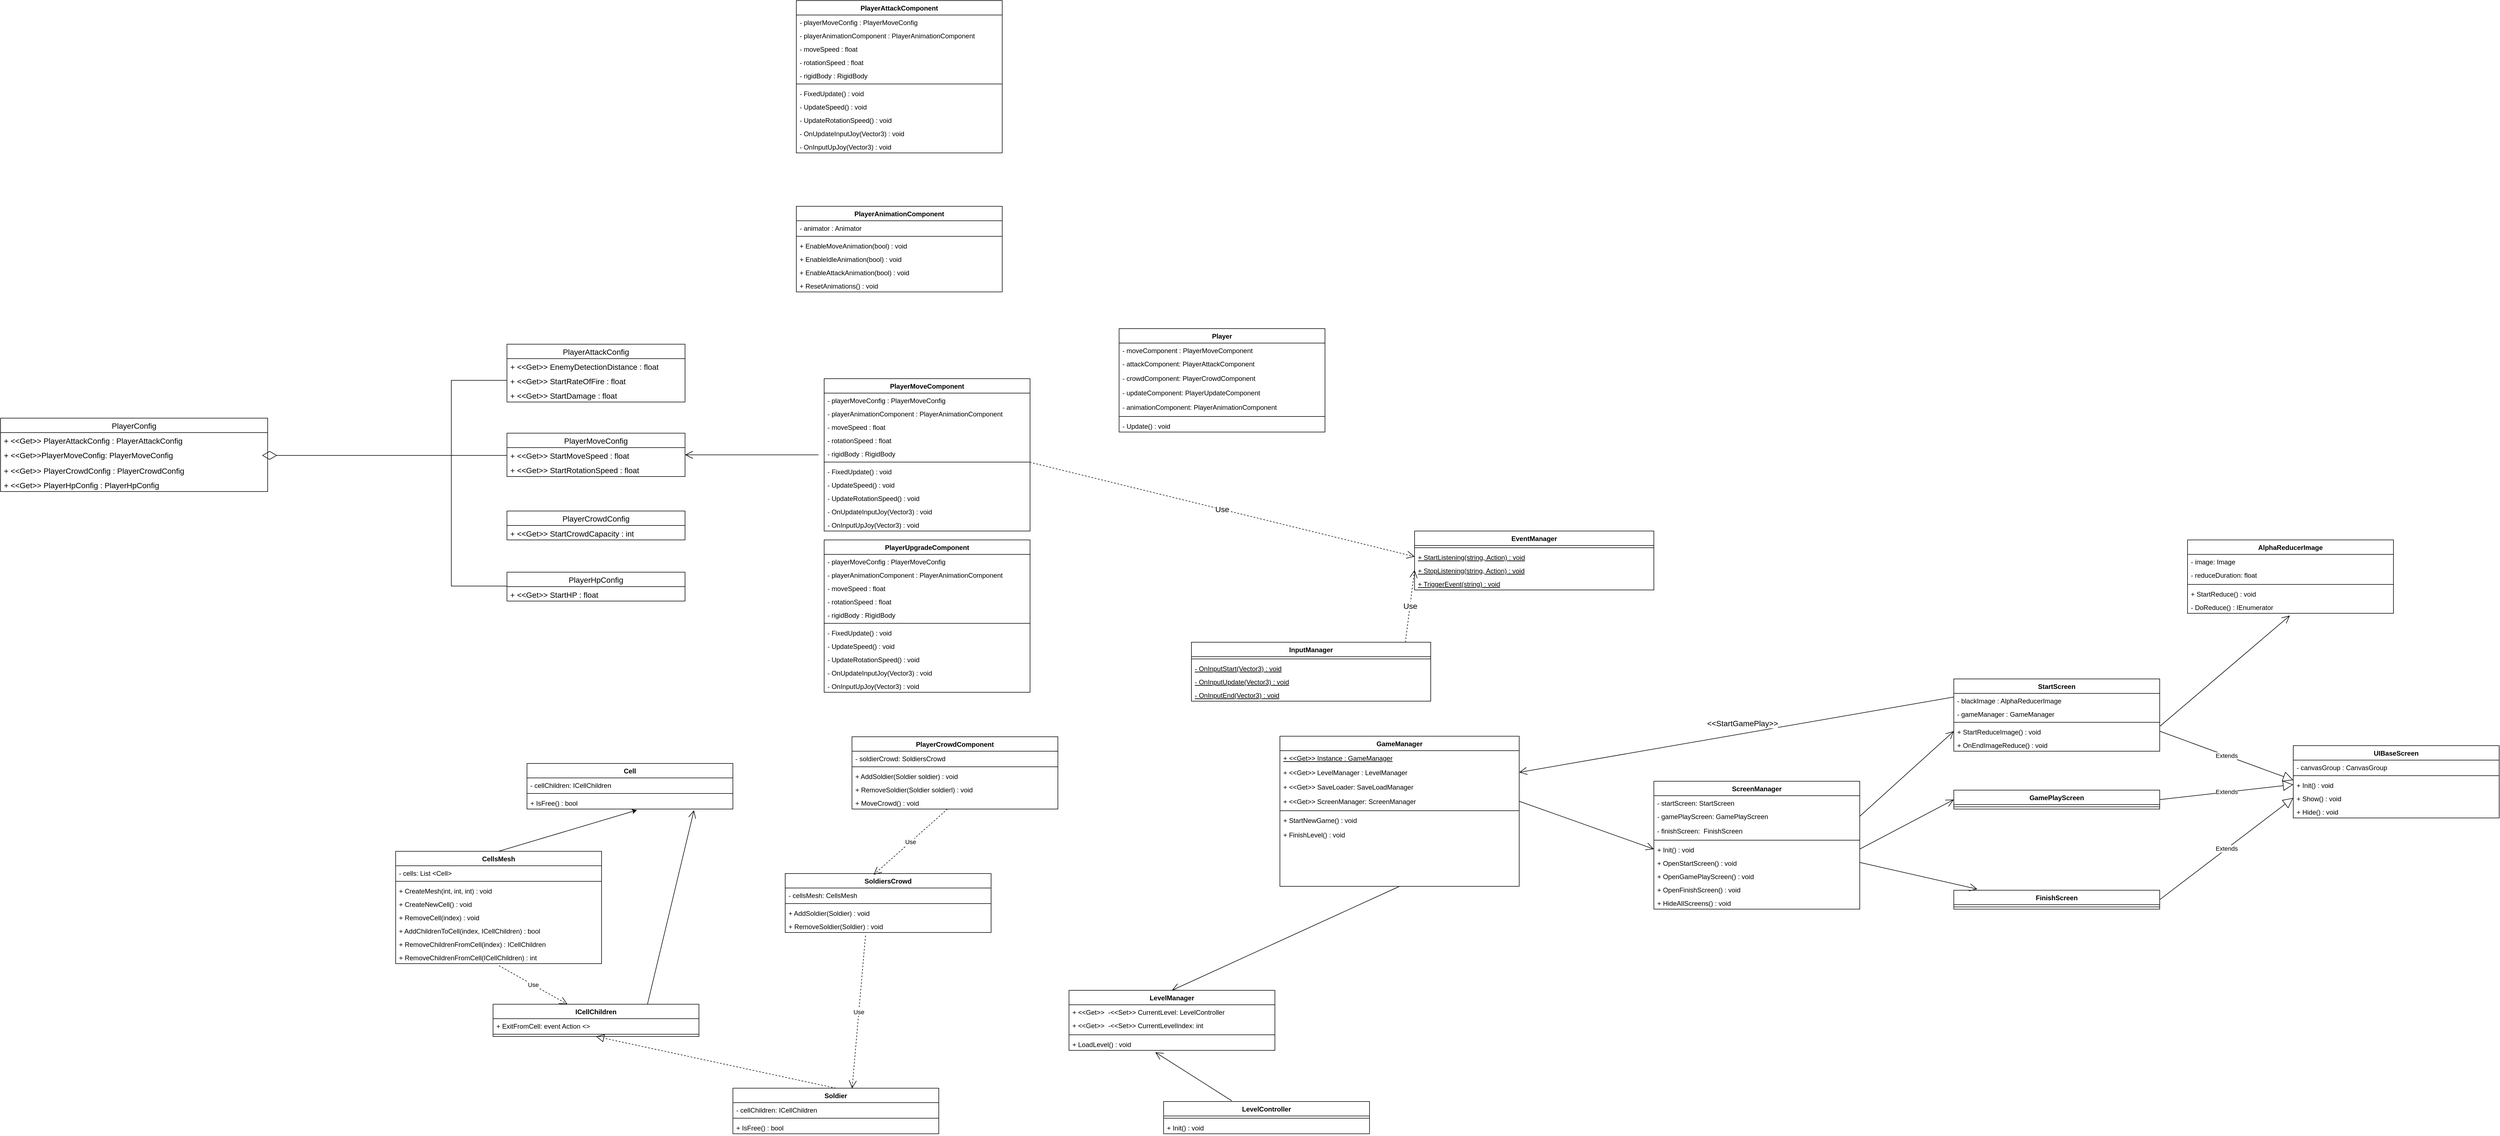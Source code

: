<mxfile version="20.2.6" type="github">
  <diagram id="C5RBs43oDa-KdzZeNtuy" name="Page-1">
    <mxGraphModel dx="4211" dy="3206" grid="1" gridSize="10" guides="1" tooltips="1" connect="1" arrows="1" fold="1" page="1" pageScale="1" pageWidth="827" pageHeight="1169" math="0" shadow="0">
      <root>
        <mxCell id="WIyWlLk6GJQsqaUBKTNV-0" />
        <mxCell id="WIyWlLk6GJQsqaUBKTNV-1" parent="WIyWlLk6GJQsqaUBKTNV-0" />
        <mxCell id="zkfFHV4jXpPFQw0GAbJ--0" value="GameManager" style="swimlane;fontStyle=1;align=center;verticalAlign=top;childLayout=stackLayout;horizontal=1;startSize=26;horizontalStack=0;resizeParent=1;resizeLast=0;collapsible=1;marginBottom=0;rounded=0;shadow=0;strokeWidth=1;" parent="WIyWlLk6GJQsqaUBKTNV-1" vertex="1">
          <mxGeometry x="199" y="-247" width="430" height="270" as="geometry">
            <mxRectangle x="150" y="90" width="160" height="26" as="alternateBounds" />
          </mxGeometry>
        </mxCell>
        <mxCell id="zkfFHV4jXpPFQw0GAbJ--2" value="+ &lt;&lt;Get&gt;&gt; Instance : GameManager" style="text;align=left;verticalAlign=top;spacingLeft=4;spacingRight=4;overflow=hidden;rotatable=0;points=[[0,0.5],[1,0.5]];portConstraint=eastwest;rounded=0;shadow=0;html=0;fontStyle=4" parent="zkfFHV4jXpPFQw0GAbJ--0" vertex="1">
          <mxGeometry y="26" width="430" height="26" as="geometry" />
        </mxCell>
        <mxCell id="zkfFHV4jXpPFQw0GAbJ--1" value="+ &lt;&lt;Get&gt;&gt; LevelManager : LevelManager" style="text;align=left;verticalAlign=top;spacingLeft=4;spacingRight=4;overflow=hidden;rotatable=0;points=[[0,0.5],[1,0.5]];portConstraint=eastwest;fontStyle=0" parent="zkfFHV4jXpPFQw0GAbJ--0" vertex="1">
          <mxGeometry y="52" width="430" height="26" as="geometry" />
        </mxCell>
        <mxCell id="zkfFHV4jXpPFQw0GAbJ--3" value="+ &lt;&lt;Get&gt;&gt; SaveLoader: SaveLoadManager" style="text;align=left;verticalAlign=top;spacingLeft=4;spacingRight=4;overflow=hidden;rotatable=0;points=[[0,0.5],[1,0.5]];portConstraint=eastwest;rounded=0;shadow=0;html=0;" parent="zkfFHV4jXpPFQw0GAbJ--0" vertex="1">
          <mxGeometry y="78" width="430" height="26" as="geometry" />
        </mxCell>
        <mxCell id="mCtXMymxD6PoVu8J4Z9Z-39" value="+ &lt;&lt;Get&gt;&gt; ScreenManager: ScreenManager" style="text;align=left;verticalAlign=top;spacingLeft=4;spacingRight=4;overflow=hidden;rotatable=0;points=[[0,0.5],[1,0.5]];portConstraint=eastwest;rounded=0;shadow=0;html=0;" parent="zkfFHV4jXpPFQw0GAbJ--0" vertex="1">
          <mxGeometry y="104" width="430" height="26" as="geometry" />
        </mxCell>
        <mxCell id="zkfFHV4jXpPFQw0GAbJ--4" value="" style="line;html=1;strokeWidth=1;align=left;verticalAlign=middle;spacingTop=-1;spacingLeft=3;spacingRight=3;rotatable=0;labelPosition=right;points=[];portConstraint=eastwest;" parent="zkfFHV4jXpPFQw0GAbJ--0" vertex="1">
          <mxGeometry y="130" width="430" height="8" as="geometry" />
        </mxCell>
        <mxCell id="zkfFHV4jXpPFQw0GAbJ--5" value="+ StartNewGame() : void" style="text;align=left;verticalAlign=top;spacingLeft=4;spacingRight=4;overflow=hidden;rotatable=0;points=[[0,0.5],[1,0.5]];portConstraint=eastwest;" parent="zkfFHV4jXpPFQw0GAbJ--0" vertex="1">
          <mxGeometry y="138" width="430" height="26" as="geometry" />
        </mxCell>
        <mxCell id="mCtXMymxD6PoVu8J4Z9Z-103" value="+ FinishLevel() : void" style="text;align=left;verticalAlign=top;spacingLeft=4;spacingRight=4;overflow=hidden;rotatable=0;points=[[0,0.5],[1,0.5]];portConstraint=eastwest;" parent="zkfFHV4jXpPFQw0GAbJ--0" vertex="1">
          <mxGeometry y="164" width="430" height="26" as="geometry" />
        </mxCell>
        <mxCell id="mCtXMymxD6PoVu8J4Z9Z-3" value="ScreenManager" style="swimlane;fontStyle=1;align=center;verticalAlign=top;childLayout=stackLayout;horizontal=1;startSize=26;horizontalStack=0;resizeParent=1;resizeParentMax=0;resizeLast=0;collapsible=1;marginBottom=0;" parent="WIyWlLk6GJQsqaUBKTNV-1" vertex="1">
          <mxGeometry x="871" y="-166" width="370" height="230" as="geometry" />
        </mxCell>
        <mxCell id="mCtXMymxD6PoVu8J4Z9Z-4" value="- startScreen: StartScreen" style="text;strokeColor=none;fillColor=none;align=left;verticalAlign=top;spacingLeft=4;spacingRight=4;overflow=hidden;rotatable=0;points=[[0,0.5],[1,0.5]];portConstraint=eastwest;" parent="mCtXMymxD6PoVu8J4Z9Z-3" vertex="1">
          <mxGeometry y="26" width="370" height="24" as="geometry" />
        </mxCell>
        <mxCell id="mCtXMymxD6PoVu8J4Z9Z-6" value="- gamePlayScreen: GamePlayScreen" style="text;strokeColor=none;fillColor=none;align=left;verticalAlign=top;spacingLeft=4;spacingRight=4;overflow=hidden;rotatable=0;points=[[0,0.5],[1,0.5]];portConstraint=eastwest;" parent="mCtXMymxD6PoVu8J4Z9Z-3" vertex="1">
          <mxGeometry y="50" width="370" height="26" as="geometry" />
        </mxCell>
        <mxCell id="mCtXMymxD6PoVu8J4Z9Z-11" value="- finishScreen:  FinishScreen" style="text;strokeColor=none;fillColor=none;align=left;verticalAlign=top;spacingLeft=4;spacingRight=4;overflow=hidden;rotatable=0;points=[[0,0.5],[1,0.5]];portConstraint=eastwest;" parent="mCtXMymxD6PoVu8J4Z9Z-3" vertex="1">
          <mxGeometry y="76" width="370" height="26" as="geometry" />
        </mxCell>
        <mxCell id="mCtXMymxD6PoVu8J4Z9Z-5" value="" style="line;strokeWidth=1;fillColor=none;align=left;verticalAlign=middle;spacingTop=-1;spacingLeft=3;spacingRight=3;rotatable=0;labelPosition=right;points=[];portConstraint=eastwest;" parent="mCtXMymxD6PoVu8J4Z9Z-3" vertex="1">
          <mxGeometry y="102" width="370" height="8" as="geometry" />
        </mxCell>
        <mxCell id="mCtXMymxD6PoVu8J4Z9Z-56" value="+ Init() : void" style="text;strokeColor=none;fillColor=none;align=left;verticalAlign=top;spacingLeft=4;spacingRight=4;overflow=hidden;rotatable=0;points=[[0,0.5],[1,0.5]];portConstraint=eastwest;" parent="mCtXMymxD6PoVu8J4Z9Z-3" vertex="1">
          <mxGeometry y="110" width="370" height="24" as="geometry" />
        </mxCell>
        <mxCell id="mCtXMymxD6PoVu8J4Z9Z-10" value="+ OpenStartScreen() : void" style="text;strokeColor=none;fillColor=none;align=left;verticalAlign=top;spacingLeft=4;spacingRight=4;overflow=hidden;rotatable=0;points=[[0,0.5],[1,0.5]];portConstraint=eastwest;" parent="mCtXMymxD6PoVu8J4Z9Z-3" vertex="1">
          <mxGeometry y="134" width="370" height="24" as="geometry" />
        </mxCell>
        <mxCell id="mCtXMymxD6PoVu8J4Z9Z-54" value="+ OpenGamePlayScreen() : void" style="text;strokeColor=none;fillColor=none;align=left;verticalAlign=top;spacingLeft=4;spacingRight=4;overflow=hidden;rotatable=0;points=[[0,0.5],[1,0.5]];portConstraint=eastwest;" parent="mCtXMymxD6PoVu8J4Z9Z-3" vertex="1">
          <mxGeometry y="158" width="370" height="24" as="geometry" />
        </mxCell>
        <mxCell id="mCtXMymxD6PoVu8J4Z9Z-55" value="+ OpenFinishScreen() : void" style="text;strokeColor=none;fillColor=none;align=left;verticalAlign=top;spacingLeft=4;spacingRight=4;overflow=hidden;rotatable=0;points=[[0,0.5],[1,0.5]];portConstraint=eastwest;" parent="mCtXMymxD6PoVu8J4Z9Z-3" vertex="1">
          <mxGeometry y="182" width="370" height="24" as="geometry" />
        </mxCell>
        <mxCell id="mCtXMymxD6PoVu8J4Z9Z-57" value="+ HideAllScreens() : void" style="text;strokeColor=none;fillColor=none;align=left;verticalAlign=top;spacingLeft=4;spacingRight=4;overflow=hidden;rotatable=0;points=[[0,0.5],[1,0.5]];portConstraint=eastwest;" parent="mCtXMymxD6PoVu8J4Z9Z-3" vertex="1">
          <mxGeometry y="206" width="370" height="24" as="geometry" />
        </mxCell>
        <mxCell id="mCtXMymxD6PoVu8J4Z9Z-12" value="UIBaseScreen" style="swimlane;fontStyle=1;align=center;verticalAlign=top;childLayout=stackLayout;horizontal=1;startSize=26;horizontalStack=0;resizeParent=1;resizeParentMax=0;resizeLast=0;collapsible=1;marginBottom=0;" parent="WIyWlLk6GJQsqaUBKTNV-1" vertex="1">
          <mxGeometry x="2020" y="-230" width="370" height="130" as="geometry" />
        </mxCell>
        <mxCell id="mCtXMymxD6PoVu8J4Z9Z-13" value="- canvasGroup : CanvasGroup " style="text;strokeColor=none;fillColor=none;align=left;verticalAlign=top;spacingLeft=4;spacingRight=4;overflow=hidden;rotatable=0;points=[[0,0.5],[1,0.5]];portConstraint=eastwest;" parent="mCtXMymxD6PoVu8J4Z9Z-12" vertex="1">
          <mxGeometry y="26" width="370" height="24" as="geometry" />
        </mxCell>
        <mxCell id="mCtXMymxD6PoVu8J4Z9Z-16" value="" style="line;strokeWidth=1;fillColor=none;align=left;verticalAlign=middle;spacingTop=-1;spacingLeft=3;spacingRight=3;rotatable=0;labelPosition=right;points=[];portConstraint=eastwest;" parent="mCtXMymxD6PoVu8J4Z9Z-12" vertex="1">
          <mxGeometry y="50" width="370" height="8" as="geometry" />
        </mxCell>
        <mxCell id="mCtXMymxD6PoVu8J4Z9Z-21" value="+ Init() : void" style="text;strokeColor=none;fillColor=none;align=left;verticalAlign=top;spacingLeft=4;spacingRight=4;overflow=hidden;rotatable=0;points=[[0,0.5],[1,0.5]];portConstraint=eastwest;" parent="mCtXMymxD6PoVu8J4Z9Z-12" vertex="1">
          <mxGeometry y="58" width="370" height="24" as="geometry" />
        </mxCell>
        <mxCell id="mCtXMymxD6PoVu8J4Z9Z-17" value="+ Show() : void" style="text;strokeColor=none;fillColor=none;align=left;verticalAlign=top;spacingLeft=4;spacingRight=4;overflow=hidden;rotatable=0;points=[[0,0.5],[1,0.5]];portConstraint=eastwest;" parent="mCtXMymxD6PoVu8J4Z9Z-12" vertex="1">
          <mxGeometry y="82" width="370" height="24" as="geometry" />
        </mxCell>
        <mxCell id="mCtXMymxD6PoVu8J4Z9Z-19" value="+ Hide() : void" style="text;strokeColor=none;fillColor=none;align=left;verticalAlign=top;spacingLeft=4;spacingRight=4;overflow=hidden;rotatable=0;points=[[0,0.5],[1,0.5]];portConstraint=eastwest;" parent="mCtXMymxD6PoVu8J4Z9Z-12" vertex="1">
          <mxGeometry y="106" width="370" height="24" as="geometry" />
        </mxCell>
        <mxCell id="mCtXMymxD6PoVu8J4Z9Z-22" value="GamePlayScreen" style="swimlane;fontStyle=1;align=center;verticalAlign=top;childLayout=stackLayout;horizontal=1;startSize=26;horizontalStack=0;resizeParent=1;resizeParentMax=0;resizeLast=0;collapsible=1;marginBottom=0;" parent="WIyWlLk6GJQsqaUBKTNV-1" vertex="1">
          <mxGeometry x="1410" y="-150" width="370" height="34" as="geometry" />
        </mxCell>
        <mxCell id="mCtXMymxD6PoVu8J4Z9Z-25" value="" style="line;strokeWidth=1;fillColor=none;align=left;verticalAlign=middle;spacingTop=-1;spacingLeft=3;spacingRight=3;rotatable=0;labelPosition=right;points=[];portConstraint=eastwest;" parent="mCtXMymxD6PoVu8J4Z9Z-22" vertex="1">
          <mxGeometry y="26" width="370" height="8" as="geometry" />
        </mxCell>
        <mxCell id="mCtXMymxD6PoVu8J4Z9Z-29" value="Extends" style="endArrow=block;endSize=16;endFill=0;html=1;rounded=0;exitX=1;exitY=0.5;exitDx=0;exitDy=0;entryX=0;entryY=0.5;entryDx=0;entryDy=0;" parent="WIyWlLk6GJQsqaUBKTNV-1" source="mCtXMymxD6PoVu8J4Z9Z-22" target="mCtXMymxD6PoVu8J4Z9Z-21" edge="1">
          <mxGeometry width="160" relative="1" as="geometry">
            <mxPoint x="909" y="370" as="sourcePoint" />
            <mxPoint x="1069" y="370" as="targetPoint" />
          </mxGeometry>
        </mxCell>
        <mxCell id="mCtXMymxD6PoVu8J4Z9Z-30" value="StartScreen" style="swimlane;fontStyle=1;align=center;verticalAlign=top;childLayout=stackLayout;horizontal=1;startSize=26;horizontalStack=0;resizeParent=1;resizeParentMax=0;resizeLast=0;collapsible=1;marginBottom=0;" parent="WIyWlLk6GJQsqaUBKTNV-1" vertex="1">
          <mxGeometry x="1410" y="-350" width="370" height="130" as="geometry" />
        </mxCell>
        <mxCell id="mCtXMymxD6PoVu8J4Z9Z-82" value="- blackImage : AlphaReducerImage" style="text;strokeColor=none;fillColor=none;align=left;verticalAlign=top;spacingLeft=4;spacingRight=4;overflow=hidden;rotatable=0;points=[[0,0.5],[1,0.5]];portConstraint=eastwest;" parent="mCtXMymxD6PoVu8J4Z9Z-30" vertex="1">
          <mxGeometry y="26" width="370" height="24" as="geometry" />
        </mxCell>
        <mxCell id="mCtXMymxD6PoVu8J4Z9Z-110" value="- gameManager : GameManager" style="text;strokeColor=none;fillColor=none;align=left;verticalAlign=top;spacingLeft=4;spacingRight=4;overflow=hidden;rotatable=0;points=[[0,0.5],[1,0.5]];portConstraint=eastwest;" parent="mCtXMymxD6PoVu8J4Z9Z-30" vertex="1">
          <mxGeometry y="50" width="370" height="24" as="geometry" />
        </mxCell>
        <mxCell id="mCtXMymxD6PoVu8J4Z9Z-31" value="" style="line;strokeWidth=1;fillColor=none;align=left;verticalAlign=middle;spacingTop=-1;spacingLeft=3;spacingRight=3;rotatable=0;labelPosition=right;points=[];portConstraint=eastwest;" parent="mCtXMymxD6PoVu8J4Z9Z-30" vertex="1">
          <mxGeometry y="74" width="370" height="8" as="geometry" />
        </mxCell>
        <mxCell id="mCtXMymxD6PoVu8J4Z9Z-81" value="+ StartReduceImage() : void" style="text;strokeColor=none;fillColor=none;align=left;verticalAlign=top;spacingLeft=4;spacingRight=4;overflow=hidden;rotatable=0;points=[[0,0.5],[1,0.5]];portConstraint=eastwest;" parent="mCtXMymxD6PoVu8J4Z9Z-30" vertex="1">
          <mxGeometry y="82" width="370" height="24" as="geometry" />
        </mxCell>
        <mxCell id="mCtXMymxD6PoVu8J4Z9Z-84" value="+ OnEndImageReduce() : void" style="text;strokeColor=none;fillColor=none;align=left;verticalAlign=top;spacingLeft=4;spacingRight=4;overflow=hidden;rotatable=0;points=[[0,0.5],[1,0.5]];portConstraint=eastwest;" parent="mCtXMymxD6PoVu8J4Z9Z-30" vertex="1">
          <mxGeometry y="106" width="370" height="24" as="geometry" />
        </mxCell>
        <mxCell id="mCtXMymxD6PoVu8J4Z9Z-32" value="FinishScreen" style="swimlane;fontStyle=1;align=center;verticalAlign=top;childLayout=stackLayout;horizontal=1;startSize=26;horizontalStack=0;resizeParent=1;resizeParentMax=0;resizeLast=0;collapsible=1;marginBottom=0;" parent="WIyWlLk6GJQsqaUBKTNV-1" vertex="1">
          <mxGeometry x="1410" y="30" width="370" height="34" as="geometry" />
        </mxCell>
        <mxCell id="mCtXMymxD6PoVu8J4Z9Z-33" value="" style="line;strokeWidth=1;fillColor=none;align=left;verticalAlign=middle;spacingTop=-1;spacingLeft=3;spacingRight=3;rotatable=0;labelPosition=right;points=[];portConstraint=eastwest;" parent="mCtXMymxD6PoVu8J4Z9Z-32" vertex="1">
          <mxGeometry y="26" width="370" height="8" as="geometry" />
        </mxCell>
        <mxCell id="mCtXMymxD6PoVu8J4Z9Z-34" value="Extends" style="endArrow=block;endSize=16;endFill=0;html=1;rounded=0;exitX=1;exitY=0.5;exitDx=0;exitDy=0;entryX=0;entryY=0.5;entryDx=0;entryDy=0;" parent="WIyWlLk6GJQsqaUBKTNV-1" source="mCtXMymxD6PoVu8J4Z9Z-81" edge="1">
          <mxGeometry width="160" relative="1" as="geometry">
            <mxPoint x="1079" y="427.008" as="sourcePoint" />
            <mxPoint x="2020" y="-168" as="targetPoint" />
          </mxGeometry>
        </mxCell>
        <mxCell id="mCtXMymxD6PoVu8J4Z9Z-35" value="Extends" style="endArrow=block;endSize=16;endFill=0;html=1;rounded=0;entryX=0;entryY=0.5;entryDx=0;entryDy=0;exitX=1;exitY=0.5;exitDx=0;exitDy=0;" parent="WIyWlLk6GJQsqaUBKTNV-1" source="mCtXMymxD6PoVu8J4Z9Z-32" target="mCtXMymxD6PoVu8J4Z9Z-17" edge="1">
          <mxGeometry width="160" relative="1" as="geometry">
            <mxPoint x="1629" y="410" as="sourcePoint" />
            <mxPoint x="1458.996" y="300" as="targetPoint" />
          </mxGeometry>
        </mxCell>
        <mxCell id="mCtXMymxD6PoVu8J4Z9Z-36" value="" style="endArrow=open;endFill=1;endSize=12;html=1;rounded=0;exitX=1;exitY=0.5;exitDx=0;exitDy=0;" parent="WIyWlLk6GJQsqaUBKTNV-1" source="mCtXMymxD6PoVu8J4Z9Z-56" edge="1">
          <mxGeometry width="160" relative="1" as="geometry">
            <mxPoint x="979" y="660" as="sourcePoint" />
            <mxPoint x="1410" y="-133" as="targetPoint" />
          </mxGeometry>
        </mxCell>
        <mxCell id="mCtXMymxD6PoVu8J4Z9Z-37" value="" style="endArrow=open;endFill=1;endSize=12;html=1;rounded=0;entryX=0;entryY=0.5;entryDx=0;entryDy=0;exitX=1;exitY=0.5;exitDx=0;exitDy=0;" parent="WIyWlLk6GJQsqaUBKTNV-1" source="mCtXMymxD6PoVu8J4Z9Z-6" target="mCtXMymxD6PoVu8J4Z9Z-81" edge="1">
          <mxGeometry width="160" relative="1" as="geometry">
            <mxPoint x="1065" y="-280" as="sourcePoint" />
            <mxPoint x="919.78" y="461.664" as="targetPoint" />
          </mxGeometry>
        </mxCell>
        <mxCell id="mCtXMymxD6PoVu8J4Z9Z-38" value="" style="endArrow=open;endFill=1;endSize=12;html=1;rounded=0;entryX=0.114;entryY=-0.059;entryDx=0;entryDy=0;entryPerimeter=0;exitX=1;exitY=0.5;exitDx=0;exitDy=0;" parent="WIyWlLk6GJQsqaUBKTNV-1" source="mCtXMymxD6PoVu8J4Z9Z-10" target="mCtXMymxD6PoVu8J4Z9Z-32" edge="1">
          <mxGeometry width="160" relative="1" as="geometry">
            <mxPoint x="1284" y="600" as="sourcePoint" />
            <mxPoint x="1211.8" y="464.336" as="targetPoint" />
          </mxGeometry>
        </mxCell>
        <mxCell id="mCtXMymxD6PoVu8J4Z9Z-41" value="" style="endArrow=open;endFill=1;endSize=12;html=1;rounded=0;entryX=0;entryY=0.5;entryDx=0;entryDy=0;exitX=1;exitY=0.5;exitDx=0;exitDy=0;" parent="WIyWlLk6GJQsqaUBKTNV-1" source="mCtXMymxD6PoVu8J4Z9Z-39" target="mCtXMymxD6PoVu8J4Z9Z-56" edge="1">
          <mxGeometry width="160" relative="1" as="geometry">
            <mxPoint x="675" y="630" as="sourcePoint" />
            <mxPoint x="848" y="464" as="targetPoint" />
          </mxGeometry>
        </mxCell>
        <mxCell id="mCtXMymxD6PoVu8J4Z9Z-42" value="LevelManager" style="swimlane;fontStyle=1;align=center;verticalAlign=top;childLayout=stackLayout;horizontal=1;startSize=26;horizontalStack=0;resizeParent=1;resizeParentMax=0;resizeLast=0;collapsible=1;marginBottom=0;" parent="WIyWlLk6GJQsqaUBKTNV-1" vertex="1">
          <mxGeometry x="-180" y="210" width="370" height="108" as="geometry" />
        </mxCell>
        <mxCell id="mCtXMymxD6PoVu8J4Z9Z-43" value="+ &lt;&lt;Get&gt;&gt;  -&lt;&lt;Set&gt;&gt; CurrentLevel: LevelController" style="text;strokeColor=none;fillColor=none;align=left;verticalAlign=top;spacingLeft=4;spacingRight=4;overflow=hidden;rotatable=0;points=[[0,0.5],[1,0.5]];portConstraint=eastwest;" parent="mCtXMymxD6PoVu8J4Z9Z-42" vertex="1">
          <mxGeometry y="26" width="370" height="24" as="geometry" />
        </mxCell>
        <mxCell id="mCtXMymxD6PoVu8J4Z9Z-44" value="+ &lt;&lt;Get&gt;&gt;  -&lt;&lt;Set&gt;&gt; CurrentLevelIndex: int" style="text;strokeColor=none;fillColor=none;align=left;verticalAlign=top;spacingLeft=4;spacingRight=4;overflow=hidden;rotatable=0;points=[[0,0.5],[1,0.5]];portConstraint=eastwest;" parent="mCtXMymxD6PoVu8J4Z9Z-42" vertex="1">
          <mxGeometry y="50" width="370" height="26" as="geometry" />
        </mxCell>
        <mxCell id="mCtXMymxD6PoVu8J4Z9Z-46" value="" style="line;strokeWidth=1;fillColor=none;align=left;verticalAlign=middle;spacingTop=-1;spacingLeft=3;spacingRight=3;rotatable=0;labelPosition=right;points=[];portConstraint=eastwest;" parent="mCtXMymxD6PoVu8J4Z9Z-42" vertex="1">
          <mxGeometry y="76" width="370" height="8" as="geometry" />
        </mxCell>
        <mxCell id="mCtXMymxD6PoVu8J4Z9Z-47" value="+ LoadLevel() : void" style="text;strokeColor=none;fillColor=none;align=left;verticalAlign=top;spacingLeft=4;spacingRight=4;overflow=hidden;rotatable=0;points=[[0,0.5],[1,0.5]];portConstraint=eastwest;" parent="mCtXMymxD6PoVu8J4Z9Z-42" vertex="1">
          <mxGeometry y="84" width="370" height="24" as="geometry" />
        </mxCell>
        <mxCell id="mCtXMymxD6PoVu8J4Z9Z-48" value="" style="endArrow=open;endFill=1;endSize=12;html=1;rounded=0;entryX=0.5;entryY=0;entryDx=0;entryDy=0;exitX=0.5;exitY=1;exitDx=0;exitDy=0;" parent="WIyWlLk6GJQsqaUBKTNV-1" source="zkfFHV4jXpPFQw0GAbJ--0" target="mCtXMymxD6PoVu8J4Z9Z-42" edge="1">
          <mxGeometry width="160" relative="1" as="geometry">
            <mxPoint x="321.35" y="317.666" as="sourcePoint" />
            <mxPoint x="675" y="630" as="targetPoint" />
          </mxGeometry>
        </mxCell>
        <mxCell id="mCtXMymxD6PoVu8J4Z9Z-70" value="AlphaReducerImage" style="swimlane;fontStyle=1;align=center;verticalAlign=top;childLayout=stackLayout;horizontal=1;startSize=26;horizontalStack=0;resizeParent=1;resizeParentMax=0;resizeLast=0;collapsible=1;marginBottom=0;" parent="WIyWlLk6GJQsqaUBKTNV-1" vertex="1">
          <mxGeometry x="1830" y="-600" width="370" height="132" as="geometry" />
        </mxCell>
        <mxCell id="mCtXMymxD6PoVu8J4Z9Z-71" value="- image: Image" style="text;strokeColor=none;fillColor=none;align=left;verticalAlign=top;spacingLeft=4;spacingRight=4;overflow=hidden;rotatable=0;points=[[0,0.5],[1,0.5]];portConstraint=eastwest;" parent="mCtXMymxD6PoVu8J4Z9Z-70" vertex="1">
          <mxGeometry y="26" width="370" height="24" as="geometry" />
        </mxCell>
        <mxCell id="mCtXMymxD6PoVu8J4Z9Z-72" value="- reduceDuration: float" style="text;strokeColor=none;fillColor=none;align=left;verticalAlign=top;spacingLeft=4;spacingRight=4;overflow=hidden;rotatable=0;points=[[0,0.5],[1,0.5]];portConstraint=eastwest;" parent="mCtXMymxD6PoVu8J4Z9Z-70" vertex="1">
          <mxGeometry y="50" width="370" height="26" as="geometry" />
        </mxCell>
        <mxCell id="mCtXMymxD6PoVu8J4Z9Z-74" value="" style="line;strokeWidth=1;fillColor=none;align=left;verticalAlign=middle;spacingTop=-1;spacingLeft=3;spacingRight=3;rotatable=0;labelPosition=right;points=[];portConstraint=eastwest;" parent="mCtXMymxD6PoVu8J4Z9Z-70" vertex="1">
          <mxGeometry y="76" width="370" height="8" as="geometry" />
        </mxCell>
        <mxCell id="mCtXMymxD6PoVu8J4Z9Z-75" value="+ StartReduce() : void" style="text;strokeColor=none;fillColor=none;align=left;verticalAlign=top;spacingLeft=4;spacingRight=4;overflow=hidden;rotatable=0;points=[[0,0.5],[1,0.5]];portConstraint=eastwest;" parent="mCtXMymxD6PoVu8J4Z9Z-70" vertex="1">
          <mxGeometry y="84" width="370" height="24" as="geometry" />
        </mxCell>
        <mxCell id="mCtXMymxD6PoVu8J4Z9Z-76" value="- DoReduce() : IEnumerator" style="text;strokeColor=none;fillColor=none;align=left;verticalAlign=top;spacingLeft=4;spacingRight=4;overflow=hidden;rotatable=0;points=[[0,0.5],[1,0.5]];portConstraint=eastwest;" parent="mCtXMymxD6PoVu8J4Z9Z-70" vertex="1">
          <mxGeometry y="108" width="370" height="24" as="geometry" />
        </mxCell>
        <mxCell id="mCtXMymxD6PoVu8J4Z9Z-85" value="" style="endArrow=open;endFill=1;endSize=12;html=1;rounded=0;entryX=0.497;entryY=1.167;entryDx=0;entryDy=0;exitX=1.002;exitY=0.117;exitDx=0;exitDy=0;exitPerimeter=0;entryPerimeter=0;" parent="WIyWlLk6GJQsqaUBKTNV-1" source="mCtXMymxD6PoVu8J4Z9Z-81" target="mCtXMymxD6PoVu8J4Z9Z-76" edge="1">
          <mxGeometry width="160" relative="1" as="geometry">
            <mxPoint x="1210" y="530" as="sourcePoint" />
            <mxPoint x="1354.59" y="538.808" as="targetPoint" />
          </mxGeometry>
        </mxCell>
        <mxCell id="mCtXMymxD6PoVu8J4Z9Z-90" value="&amp;lt;&amp;lt;StartGamePlay&amp;gt;&amp;gt;" style="endArrow=open;endFill=1;endSize=12;html=1;rounded=0;entryX=1;entryY=0.5;entryDx=0;entryDy=0;exitX=0;exitY=0.25;exitDx=0;exitDy=0;fontSize=14;verticalAlign=middle;" parent="WIyWlLk6GJQsqaUBKTNV-1" source="mCtXMymxD6PoVu8J4Z9Z-30" target="zkfFHV4jXpPFQw0GAbJ--1" edge="1">
          <mxGeometry x="-0.035" y="-18" width="160" relative="1" as="geometry">
            <mxPoint x="940" y="-230" as="sourcePoint" />
            <mxPoint x="1100" y="-230" as="targetPoint" />
            <mxPoint as="offset" />
          </mxGeometry>
        </mxCell>
        <mxCell id="mCtXMymxD6PoVu8J4Z9Z-59" value="EventManager" style="swimlane;fontStyle=1;align=center;verticalAlign=top;childLayout=stackLayout;horizontal=1;startSize=26;horizontalStack=0;resizeParent=1;resizeParentMax=0;resizeLast=0;collapsible=1;marginBottom=0;" parent="WIyWlLk6GJQsqaUBKTNV-1" vertex="1">
          <mxGeometry x="441" y="-616" width="430" height="106" as="geometry" />
        </mxCell>
        <mxCell id="mCtXMymxD6PoVu8J4Z9Z-62" value="" style="line;strokeWidth=1;fillColor=none;align=left;verticalAlign=middle;spacingTop=-1;spacingLeft=3;spacingRight=3;rotatable=0;labelPosition=right;points=[];portConstraint=eastwest;" parent="mCtXMymxD6PoVu8J4Z9Z-59" vertex="1">
          <mxGeometry y="26" width="430" height="8" as="geometry" />
        </mxCell>
        <mxCell id="mCtXMymxD6PoVu8J4Z9Z-63" value="+ StartListening(string, Action) : void" style="text;strokeColor=none;fillColor=none;align=left;verticalAlign=top;spacingLeft=4;spacingRight=4;overflow=hidden;rotatable=0;points=[[0,0.5],[1,0.5]];portConstraint=eastwest;fontStyle=4" parent="mCtXMymxD6PoVu8J4Z9Z-59" vertex="1">
          <mxGeometry y="34" width="430" height="24" as="geometry" />
        </mxCell>
        <mxCell id="mCtXMymxD6PoVu8J4Z9Z-64" value="+ StopListening(string, Action) : void" style="text;strokeColor=none;fillColor=none;align=left;verticalAlign=top;spacingLeft=4;spacingRight=4;overflow=hidden;rotatable=0;points=[[0,0.5],[1,0.5]];portConstraint=eastwest;fontStyle=4" parent="mCtXMymxD6PoVu8J4Z9Z-59" vertex="1">
          <mxGeometry y="58" width="430" height="24" as="geometry" />
        </mxCell>
        <mxCell id="mCtXMymxD6PoVu8J4Z9Z-69" value="+ TriggerEvent(string) : void" style="text;strokeColor=none;fillColor=none;align=left;verticalAlign=top;spacingLeft=4;spacingRight=4;overflow=hidden;rotatable=0;points=[[0,0.5],[1,0.5]];portConstraint=eastwest;fontStyle=4" parent="mCtXMymxD6PoVu8J4Z9Z-59" vertex="1">
          <mxGeometry y="82" width="430" height="24" as="geometry" />
        </mxCell>
        <mxCell id="mCtXMymxD6PoVu8J4Z9Z-91" value="LevelController" style="swimlane;fontStyle=1;align=center;verticalAlign=top;childLayout=stackLayout;horizontal=1;startSize=26;horizontalStack=0;resizeParent=1;resizeParentMax=0;resizeLast=0;collapsible=1;marginBottom=0;" parent="WIyWlLk6GJQsqaUBKTNV-1" vertex="1">
          <mxGeometry x="-10" y="410" width="370" height="58" as="geometry" />
        </mxCell>
        <mxCell id="mCtXMymxD6PoVu8J4Z9Z-94" value="" style="line;strokeWidth=1;fillColor=none;align=left;verticalAlign=middle;spacingTop=-1;spacingLeft=3;spacingRight=3;rotatable=0;labelPosition=right;points=[];portConstraint=eastwest;" parent="mCtXMymxD6PoVu8J4Z9Z-91" vertex="1">
          <mxGeometry y="26" width="370" height="8" as="geometry" />
        </mxCell>
        <mxCell id="mCtXMymxD6PoVu8J4Z9Z-95" value="+ Init() : void" style="text;strokeColor=none;fillColor=none;align=left;verticalAlign=top;spacingLeft=4;spacingRight=4;overflow=hidden;rotatable=0;points=[[0,0.5],[1,0.5]];portConstraint=eastwest;" parent="mCtXMymxD6PoVu8J4Z9Z-91" vertex="1">
          <mxGeometry y="34" width="370" height="24" as="geometry" />
        </mxCell>
        <mxCell id="mCtXMymxD6PoVu8J4Z9Z-96" value="" style="endArrow=open;endFill=1;endSize=12;html=1;rounded=0;entryX=0.419;entryY=1.139;entryDx=0;entryDy=0;exitX=0.331;exitY=-0.023;exitDx=0;exitDy=0;exitPerimeter=0;entryPerimeter=0;" parent="WIyWlLk6GJQsqaUBKTNV-1" source="mCtXMymxD6PoVu8J4Z9Z-91" target="mCtXMymxD6PoVu8J4Z9Z-47" edge="1">
          <mxGeometry width="160" relative="1" as="geometry">
            <mxPoint x="396.48" y="-72.116" as="sourcePoint" />
            <mxPoint x="15" y="220" as="targetPoint" />
          </mxGeometry>
        </mxCell>
        <mxCell id="mCtXMymxD6PoVu8J4Z9Z-97" value="Player" style="swimlane;fontStyle=1;align=center;verticalAlign=top;childLayout=stackLayout;horizontal=1;startSize=26;horizontalStack=0;resizeParent=1;resizeParentMax=0;resizeLast=0;collapsible=1;marginBottom=0;" parent="WIyWlLk6GJQsqaUBKTNV-1" vertex="1">
          <mxGeometry x="-90" y="-980" width="370" height="186" as="geometry" />
        </mxCell>
        <mxCell id="mCtXMymxD6PoVu8J4Z9Z-98" value="- moveComponent : PlayerMoveComponent" style="text;strokeColor=none;fillColor=none;align=left;verticalAlign=top;spacingLeft=4;spacingRight=4;overflow=hidden;rotatable=0;points=[[0,0.5],[1,0.5]];portConstraint=eastwest;" parent="mCtXMymxD6PoVu8J4Z9Z-97" vertex="1">
          <mxGeometry y="26" width="370" height="24" as="geometry" />
        </mxCell>
        <mxCell id="mCtXMymxD6PoVu8J4Z9Z-99" value="- attackComponent: PlayerAttackComponent" style="text;strokeColor=none;fillColor=none;align=left;verticalAlign=top;spacingLeft=4;spacingRight=4;overflow=hidden;rotatable=0;points=[[0,0.5],[1,0.5]];portConstraint=eastwest;" parent="mCtXMymxD6PoVu8J4Z9Z-97" vertex="1">
          <mxGeometry y="50" width="370" height="26" as="geometry" />
        </mxCell>
        <mxCell id="mCtXMymxD6PoVu8J4Z9Z-102" value="- crowdComponent: PlayerCrowdComponent" style="text;strokeColor=none;fillColor=none;align=left;verticalAlign=top;spacingLeft=4;spacingRight=4;overflow=hidden;rotatable=0;points=[[0,0.5],[1,0.5]];portConstraint=eastwest;" parent="mCtXMymxD6PoVu8J4Z9Z-97" vertex="1">
          <mxGeometry y="76" width="370" height="26" as="geometry" />
        </mxCell>
        <mxCell id="mCtXMymxD6PoVu8J4Z9Z-157" value="- updateComponent: PlayerUpdateComponent" style="text;strokeColor=none;fillColor=none;align=left;verticalAlign=top;spacingLeft=4;spacingRight=4;overflow=hidden;rotatable=0;points=[[0,0.5],[1,0.5]];portConstraint=eastwest;" parent="mCtXMymxD6PoVu8J4Z9Z-97" vertex="1">
          <mxGeometry y="102" width="370" height="26" as="geometry" />
        </mxCell>
        <mxCell id="IOBqYMl_oJ27bjHW-lKR-28" value="- animationComponent: PlayerAnimationComponent" style="text;strokeColor=none;fillColor=none;align=left;verticalAlign=top;spacingLeft=4;spacingRight=4;overflow=hidden;rotatable=0;points=[[0,0.5],[1,0.5]];portConstraint=eastwest;" vertex="1" parent="mCtXMymxD6PoVu8J4Z9Z-97">
          <mxGeometry y="128" width="370" height="26" as="geometry" />
        </mxCell>
        <mxCell id="mCtXMymxD6PoVu8J4Z9Z-100" value="" style="line;strokeWidth=1;fillColor=none;align=left;verticalAlign=middle;spacingTop=-1;spacingLeft=3;spacingRight=3;rotatable=0;labelPosition=right;points=[];portConstraint=eastwest;" parent="mCtXMymxD6PoVu8J4Z9Z-97" vertex="1">
          <mxGeometry y="154" width="370" height="8" as="geometry" />
        </mxCell>
        <mxCell id="mCtXMymxD6PoVu8J4Z9Z-101" value="- Update() : void" style="text;strokeColor=none;fillColor=none;align=left;verticalAlign=top;spacingLeft=4;spacingRight=4;overflow=hidden;rotatable=0;points=[[0,0.5],[1,0.5]];portConstraint=eastwest;" parent="mCtXMymxD6PoVu8J4Z9Z-97" vertex="1">
          <mxGeometry y="162" width="370" height="24" as="geometry" />
        </mxCell>
        <mxCell id="mCtXMymxD6PoVu8J4Z9Z-104" value="PlayerMoveComponent" style="swimlane;fontStyle=1;align=center;verticalAlign=top;childLayout=stackLayout;horizontal=1;startSize=26;horizontalStack=0;resizeParent=1;resizeParentMax=0;resizeLast=0;collapsible=1;marginBottom=0;" parent="WIyWlLk6GJQsqaUBKTNV-1" vertex="1">
          <mxGeometry x="-620" y="-890" width="370" height="274" as="geometry" />
        </mxCell>
        <mxCell id="mCtXMymxD6PoVu8J4Z9Z-105" value="- playerMoveConfig : PlayerMoveConfig" style="text;strokeColor=none;fillColor=none;align=left;verticalAlign=top;spacingLeft=4;spacingRight=4;overflow=hidden;rotatable=0;points=[[0,0.5],[1,0.5]];portConstraint=eastwest;" parent="mCtXMymxD6PoVu8J4Z9Z-104" vertex="1">
          <mxGeometry y="26" width="370" height="24" as="geometry" />
        </mxCell>
        <mxCell id="rwpX8sAkl0MTFjeVuuJa-12" value="- playerAnimationComponent : PlayerAnimationComponent" style="text;strokeColor=none;fillColor=none;align=left;verticalAlign=top;spacingLeft=4;spacingRight=4;overflow=hidden;rotatable=0;points=[[0,0.5],[1,0.5]];portConstraint=eastwest;" parent="mCtXMymxD6PoVu8J4Z9Z-104" vertex="1">
          <mxGeometry y="50" width="370" height="24" as="geometry" />
        </mxCell>
        <mxCell id="mCtXMymxD6PoVu8J4Z9Z-153" value="- moveSpeed : float" style="text;strokeColor=none;fillColor=none;align=left;verticalAlign=top;spacingLeft=4;spacingRight=4;overflow=hidden;rotatable=0;points=[[0,0.5],[1,0.5]];portConstraint=eastwest;" parent="mCtXMymxD6PoVu8J4Z9Z-104" vertex="1">
          <mxGeometry y="74" width="370" height="24" as="geometry" />
        </mxCell>
        <mxCell id="mCtXMymxD6PoVu8J4Z9Z-154" value="- rotationSpeed : float" style="text;strokeColor=none;fillColor=none;align=left;verticalAlign=top;spacingLeft=4;spacingRight=4;overflow=hidden;rotatable=0;points=[[0,0.5],[1,0.5]];portConstraint=eastwest;" parent="mCtXMymxD6PoVu8J4Z9Z-104" vertex="1">
          <mxGeometry y="98" width="370" height="24" as="geometry" />
        </mxCell>
        <mxCell id="mCtXMymxD6PoVu8J4Z9Z-152" value="- rigidBody : RigidBody" style="text;strokeColor=none;fillColor=none;align=left;verticalAlign=top;spacingLeft=4;spacingRight=4;overflow=hidden;rotatable=0;points=[[0,0.5],[1,0.5]];portConstraint=eastwest;" parent="mCtXMymxD6PoVu8J4Z9Z-104" vertex="1">
          <mxGeometry y="122" width="370" height="24" as="geometry" />
        </mxCell>
        <mxCell id="mCtXMymxD6PoVu8J4Z9Z-108" value="" style="line;strokeWidth=1;fillColor=none;align=left;verticalAlign=middle;spacingTop=-1;spacingLeft=3;spacingRight=3;rotatable=0;labelPosition=right;points=[];portConstraint=eastwest;" parent="mCtXMymxD6PoVu8J4Z9Z-104" vertex="1">
          <mxGeometry y="146" width="370" height="8" as="geometry" />
        </mxCell>
        <mxCell id="mCtXMymxD6PoVu8J4Z9Z-158" value="- FixedUpdate() : void" style="text;strokeColor=none;fillColor=none;align=left;verticalAlign=top;spacingLeft=4;spacingRight=4;overflow=hidden;rotatable=0;points=[[0,0.5],[1,0.5]];portConstraint=eastwest;" parent="mCtXMymxD6PoVu8J4Z9Z-104" vertex="1">
          <mxGeometry y="154" width="370" height="24" as="geometry" />
        </mxCell>
        <mxCell id="mCtXMymxD6PoVu8J4Z9Z-109" value="- UpdateSpeed() : void" style="text;strokeColor=none;fillColor=none;align=left;verticalAlign=top;spacingLeft=4;spacingRight=4;overflow=hidden;rotatable=0;points=[[0,0.5],[1,0.5]];portConstraint=eastwest;" parent="mCtXMymxD6PoVu8J4Z9Z-104" vertex="1">
          <mxGeometry y="178" width="370" height="24" as="geometry" />
        </mxCell>
        <mxCell id="mCtXMymxD6PoVu8J4Z9Z-155" value="- UpdateRotationSpeed() : void" style="text;strokeColor=none;fillColor=none;align=left;verticalAlign=top;spacingLeft=4;spacingRight=4;overflow=hidden;rotatable=0;points=[[0,0.5],[1,0.5]];portConstraint=eastwest;" parent="mCtXMymxD6PoVu8J4Z9Z-104" vertex="1">
          <mxGeometry y="202" width="370" height="24" as="geometry" />
        </mxCell>
        <mxCell id="mCtXMymxD6PoVu8J4Z9Z-161" value="- OnUpdateInputJoy(Vector3) : void" style="text;strokeColor=none;fillColor=none;align=left;verticalAlign=top;spacingLeft=4;spacingRight=4;overflow=hidden;rotatable=0;points=[[0,0.5],[1,0.5]];portConstraint=eastwest;" parent="mCtXMymxD6PoVu8J4Z9Z-104" vertex="1">
          <mxGeometry y="226" width="370" height="24" as="geometry" />
        </mxCell>
        <mxCell id="mCtXMymxD6PoVu8J4Z9Z-162" value="- OnInputUpJoy(Vector3) : void" style="text;strokeColor=none;fillColor=none;align=left;verticalAlign=top;spacingLeft=4;spacingRight=4;overflow=hidden;rotatable=0;points=[[0,0.5],[1,0.5]];portConstraint=eastwest;" parent="mCtXMymxD6PoVu8J4Z9Z-104" vertex="1">
          <mxGeometry y="250" width="370" height="24" as="geometry" />
        </mxCell>
        <mxCell id="mCtXMymxD6PoVu8J4Z9Z-115" value="PlayerConfig" style="swimlane;fontStyle=0;childLayout=stackLayout;horizontal=1;startSize=26;fillColor=none;horizontalStack=0;resizeParent=1;resizeParentMax=0;resizeLast=0;collapsible=1;marginBottom=0;fontSize=14;" parent="WIyWlLk6GJQsqaUBKTNV-1" vertex="1">
          <mxGeometry x="-2100" y="-819" width="480" height="132" as="geometry" />
        </mxCell>
        <mxCell id="mCtXMymxD6PoVu8J4Z9Z-119" value="+ &lt;&lt;Get&gt;&gt; PlayerAttackConfig : PlayerAttackConfig " style="text;strokeColor=none;fillColor=none;align=left;verticalAlign=top;spacingLeft=4;spacingRight=4;overflow=hidden;rotatable=0;points=[[0,0.5],[1,0.5]];portConstraint=eastwest;fontSize=14;" parent="mCtXMymxD6PoVu8J4Z9Z-115" vertex="1">
          <mxGeometry y="26" width="480" height="26" as="geometry" />
        </mxCell>
        <mxCell id="mCtXMymxD6PoVu8J4Z9Z-120" value="+ &lt;&lt;Get&gt;&gt;PlayerMoveConfig: PlayerMoveConfig" style="text;strokeColor=none;fillColor=none;align=left;verticalAlign=top;spacingLeft=4;spacingRight=4;overflow=hidden;rotatable=0;points=[[0,0.5],[1,0.5]];portConstraint=eastwest;fontSize=14;" parent="mCtXMymxD6PoVu8J4Z9Z-115" vertex="1">
          <mxGeometry y="52" width="480" height="28" as="geometry" />
        </mxCell>
        <mxCell id="mCtXMymxD6PoVu8J4Z9Z-140" value="+ &lt;&lt;Get&gt;&gt; PlayerCrowdConfig : PlayerCrowdConfig " style="text;strokeColor=none;fillColor=none;align=left;verticalAlign=top;spacingLeft=4;spacingRight=4;overflow=hidden;rotatable=0;points=[[0,0.5],[1,0.5]];portConstraint=eastwest;fontSize=14;" parent="mCtXMymxD6PoVu8J4Z9Z-115" vertex="1">
          <mxGeometry y="80" width="480" height="26" as="geometry" />
        </mxCell>
        <mxCell id="mCtXMymxD6PoVu8J4Z9Z-141" value="+ &lt;&lt;Get&gt;&gt; PlayerHpConfig : PlayerHpConfig " style="text;strokeColor=none;fillColor=none;align=left;verticalAlign=top;spacingLeft=4;spacingRight=4;overflow=hidden;rotatable=0;points=[[0,0.5],[1,0.5]];portConstraint=eastwest;fontSize=14;" parent="mCtXMymxD6PoVu8J4Z9Z-115" vertex="1">
          <mxGeometry y="106" width="480" height="26" as="geometry" />
        </mxCell>
        <mxCell id="mCtXMymxD6PoVu8J4Z9Z-121" value="PlayerMoveConfig" style="swimlane;fontStyle=0;childLayout=stackLayout;horizontal=1;startSize=26;fillColor=none;horizontalStack=0;resizeParent=1;resizeParentMax=0;resizeLast=0;collapsible=1;marginBottom=0;fontSize=14;" parent="WIyWlLk6GJQsqaUBKTNV-1" vertex="1">
          <mxGeometry x="-1190" y="-792" width="320" height="78" as="geometry" />
        </mxCell>
        <mxCell id="mCtXMymxD6PoVu8J4Z9Z-122" value="+ &lt;&lt;Get&gt;&gt; StartMoveSpeed : float" style="text;strokeColor=none;fillColor=none;align=left;verticalAlign=top;spacingLeft=4;spacingRight=4;overflow=hidden;rotatable=0;points=[[0,0.5],[1,0.5]];portConstraint=eastwest;fontSize=14;" parent="mCtXMymxD6PoVu8J4Z9Z-121" vertex="1">
          <mxGeometry y="26" width="320" height="26" as="geometry" />
        </mxCell>
        <mxCell id="mCtXMymxD6PoVu8J4Z9Z-123" value="+ &lt;&lt;Get&gt;&gt; StartRotationSpeed : float" style="text;strokeColor=none;fillColor=none;align=left;verticalAlign=top;spacingLeft=4;spacingRight=4;overflow=hidden;rotatable=0;points=[[0,0.5],[1,0.5]];portConstraint=eastwest;fontSize=14;" parent="mCtXMymxD6PoVu8J4Z9Z-121" vertex="1">
          <mxGeometry y="52" width="320" height="26" as="geometry" />
        </mxCell>
        <mxCell id="mCtXMymxD6PoVu8J4Z9Z-126" value="PlayerAttackConfig" style="swimlane;fontStyle=0;childLayout=stackLayout;horizontal=1;startSize=26;fillColor=none;horizontalStack=0;resizeParent=1;resizeParentMax=0;resizeLast=0;collapsible=1;marginBottom=0;fontSize=14;" parent="WIyWlLk6GJQsqaUBKTNV-1" vertex="1">
          <mxGeometry x="-1190" y="-952" width="320" height="104" as="geometry" />
        </mxCell>
        <mxCell id="mCtXMymxD6PoVu8J4Z9Z-129" value="+ &lt;&lt;Get&gt;&gt; EnemyDetectionDistance : float" style="text;strokeColor=none;fillColor=none;align=left;verticalAlign=top;spacingLeft=4;spacingRight=4;overflow=hidden;rotatable=0;points=[[0,0.5],[1,0.5]];portConstraint=eastwest;fontSize=14;" parent="mCtXMymxD6PoVu8J4Z9Z-126" vertex="1">
          <mxGeometry y="26" width="320" height="26" as="geometry" />
        </mxCell>
        <mxCell id="mCtXMymxD6PoVu8J4Z9Z-130" value="+ &lt;&lt;Get&gt;&gt; StartRateOfFire : float" style="text;strokeColor=none;fillColor=none;align=left;verticalAlign=top;spacingLeft=4;spacingRight=4;overflow=hidden;rotatable=0;points=[[0,0.5],[1,0.5]];portConstraint=eastwest;fontSize=14;" parent="mCtXMymxD6PoVu8J4Z9Z-126" vertex="1">
          <mxGeometry y="52" width="320" height="26" as="geometry" />
        </mxCell>
        <mxCell id="mCtXMymxD6PoVu8J4Z9Z-139" value="+ &lt;&lt;Get&gt;&gt; StartDamage : float" style="text;strokeColor=none;fillColor=none;align=left;verticalAlign=top;spacingLeft=4;spacingRight=4;overflow=hidden;rotatable=0;points=[[0,0.5],[1,0.5]];portConstraint=eastwest;fontSize=14;" parent="mCtXMymxD6PoVu8J4Z9Z-126" vertex="1">
          <mxGeometry y="78" width="320" height="26" as="geometry" />
        </mxCell>
        <mxCell id="mCtXMymxD6PoVu8J4Z9Z-131" value="PlayerCrowdConfig" style="swimlane;fontStyle=0;childLayout=stackLayout;horizontal=1;startSize=26;fillColor=none;horizontalStack=0;resizeParent=1;resizeParentMax=0;resizeLast=0;collapsible=1;marginBottom=0;fontSize=14;" parent="WIyWlLk6GJQsqaUBKTNV-1" vertex="1">
          <mxGeometry x="-1190" y="-652" width="320" height="52" as="geometry" />
        </mxCell>
        <mxCell id="mCtXMymxD6PoVu8J4Z9Z-132" value="+ &lt;&lt;Get&gt;&gt; StartCrowdCapacity : int" style="text;strokeColor=none;fillColor=none;align=left;verticalAlign=top;spacingLeft=4;spacingRight=4;overflow=hidden;rotatable=0;points=[[0,0.5],[1,0.5]];portConstraint=eastwest;fontSize=14;" parent="mCtXMymxD6PoVu8J4Z9Z-131" vertex="1">
          <mxGeometry y="26" width="320" height="26" as="geometry" />
        </mxCell>
        <mxCell id="mCtXMymxD6PoVu8J4Z9Z-142" value="PlayerHpConfig" style="swimlane;fontStyle=0;childLayout=stackLayout;horizontal=1;startSize=26;fillColor=none;horizontalStack=0;resizeParent=1;resizeParentMax=0;resizeLast=0;collapsible=1;marginBottom=0;fontSize=14;" parent="WIyWlLk6GJQsqaUBKTNV-1" vertex="1">
          <mxGeometry x="-1190" y="-542" width="320" height="52" as="geometry" />
        </mxCell>
        <mxCell id="mCtXMymxD6PoVu8J4Z9Z-143" value="+ &lt;&lt;Get&gt;&gt; StartHP : float" style="text;strokeColor=none;fillColor=none;align=left;verticalAlign=top;spacingLeft=4;spacingRight=4;overflow=hidden;rotatable=0;points=[[0,0.5],[1,0.5]];portConstraint=eastwest;fontSize=14;" parent="mCtXMymxD6PoVu8J4Z9Z-142" vertex="1">
          <mxGeometry y="26" width="320" height="26" as="geometry" />
        </mxCell>
        <mxCell id="mCtXMymxD6PoVu8J4Z9Z-146" value="" style="endArrow=none;html=1;edgeStyle=orthogonalEdgeStyle;rounded=0;fontSize=14;" parent="WIyWlLk6GJQsqaUBKTNV-1" edge="1">
          <mxGeometry relative="1" as="geometry">
            <mxPoint x="-1190" y="-887" as="sourcePoint" />
            <mxPoint x="-1190" y="-517" as="targetPoint" />
            <Array as="points">
              <mxPoint x="-1290" y="-887" />
              <mxPoint x="-1290" y="-517" />
            </Array>
          </mxGeometry>
        </mxCell>
        <mxCell id="mCtXMymxD6PoVu8J4Z9Z-151" value="" style="endArrow=diamondThin;endFill=0;endSize=24;html=1;rounded=0;fontSize=14;" parent="WIyWlLk6GJQsqaUBKTNV-1" edge="1">
          <mxGeometry width="160" relative="1" as="geometry">
            <mxPoint x="-1190" y="-752" as="sourcePoint" />
            <mxPoint x="-1630" y="-752" as="targetPoint" />
          </mxGeometry>
        </mxCell>
        <mxCell id="mCtXMymxD6PoVu8J4Z9Z-160" value="" style="endArrow=open;endFill=1;endSize=12;html=1;rounded=0;fontSize=14;entryX=1;entryY=0.5;entryDx=0;entryDy=0;" parent="WIyWlLk6GJQsqaUBKTNV-1" target="mCtXMymxD6PoVu8J4Z9Z-122" edge="1">
          <mxGeometry width="160" relative="1" as="geometry">
            <mxPoint x="-630" y="-753" as="sourcePoint" />
            <mxPoint x="-620" y="-890" as="targetPoint" />
          </mxGeometry>
        </mxCell>
        <mxCell id="mCtXMymxD6PoVu8J4Z9Z-163" value="PlayerAttackComponent" style="swimlane;fontStyle=1;align=center;verticalAlign=top;childLayout=stackLayout;horizontal=1;startSize=26;horizontalStack=0;resizeParent=1;resizeParentMax=0;resizeLast=0;collapsible=1;marginBottom=0;" parent="WIyWlLk6GJQsqaUBKTNV-1" vertex="1">
          <mxGeometry x="-670" y="-1570" width="370" height="274" as="geometry" />
        </mxCell>
        <mxCell id="mCtXMymxD6PoVu8J4Z9Z-164" value="- playerMoveConfig : PlayerMoveConfig" style="text;strokeColor=none;fillColor=none;align=left;verticalAlign=top;spacingLeft=4;spacingRight=4;overflow=hidden;rotatable=0;points=[[0,0.5],[1,0.5]];portConstraint=eastwest;" parent="mCtXMymxD6PoVu8J4Z9Z-163" vertex="1">
          <mxGeometry y="26" width="370" height="24" as="geometry" />
        </mxCell>
        <mxCell id="rwpX8sAkl0MTFjeVuuJa-13" value="- playerAnimationComponent : PlayerAnimationComponent" style="text;strokeColor=none;fillColor=none;align=left;verticalAlign=top;spacingLeft=4;spacingRight=4;overflow=hidden;rotatable=0;points=[[0,0.5],[1,0.5]];portConstraint=eastwest;" parent="mCtXMymxD6PoVu8J4Z9Z-163" vertex="1">
          <mxGeometry y="50" width="370" height="24" as="geometry" />
        </mxCell>
        <mxCell id="mCtXMymxD6PoVu8J4Z9Z-165" value="- moveSpeed : float" style="text;strokeColor=none;fillColor=none;align=left;verticalAlign=top;spacingLeft=4;spacingRight=4;overflow=hidden;rotatable=0;points=[[0,0.5],[1,0.5]];portConstraint=eastwest;" parent="mCtXMymxD6PoVu8J4Z9Z-163" vertex="1">
          <mxGeometry y="74" width="370" height="24" as="geometry" />
        </mxCell>
        <mxCell id="mCtXMymxD6PoVu8J4Z9Z-166" value="- rotationSpeed : float" style="text;strokeColor=none;fillColor=none;align=left;verticalAlign=top;spacingLeft=4;spacingRight=4;overflow=hidden;rotatable=0;points=[[0,0.5],[1,0.5]];portConstraint=eastwest;" parent="mCtXMymxD6PoVu8J4Z9Z-163" vertex="1">
          <mxGeometry y="98" width="370" height="24" as="geometry" />
        </mxCell>
        <mxCell id="mCtXMymxD6PoVu8J4Z9Z-167" value="- rigidBody : RigidBody" style="text;strokeColor=none;fillColor=none;align=left;verticalAlign=top;spacingLeft=4;spacingRight=4;overflow=hidden;rotatable=0;points=[[0,0.5],[1,0.5]];portConstraint=eastwest;" parent="mCtXMymxD6PoVu8J4Z9Z-163" vertex="1">
          <mxGeometry y="122" width="370" height="24" as="geometry" />
        </mxCell>
        <mxCell id="mCtXMymxD6PoVu8J4Z9Z-169" value="" style="line;strokeWidth=1;fillColor=none;align=left;verticalAlign=middle;spacingTop=-1;spacingLeft=3;spacingRight=3;rotatable=0;labelPosition=right;points=[];portConstraint=eastwest;" parent="mCtXMymxD6PoVu8J4Z9Z-163" vertex="1">
          <mxGeometry y="146" width="370" height="8" as="geometry" />
        </mxCell>
        <mxCell id="mCtXMymxD6PoVu8J4Z9Z-170" value="- FixedUpdate() : void" style="text;strokeColor=none;fillColor=none;align=left;verticalAlign=top;spacingLeft=4;spacingRight=4;overflow=hidden;rotatable=0;points=[[0,0.5],[1,0.5]];portConstraint=eastwest;" parent="mCtXMymxD6PoVu8J4Z9Z-163" vertex="1">
          <mxGeometry y="154" width="370" height="24" as="geometry" />
        </mxCell>
        <mxCell id="mCtXMymxD6PoVu8J4Z9Z-171" value="- UpdateSpeed() : void" style="text;strokeColor=none;fillColor=none;align=left;verticalAlign=top;spacingLeft=4;spacingRight=4;overflow=hidden;rotatable=0;points=[[0,0.5],[1,0.5]];portConstraint=eastwest;" parent="mCtXMymxD6PoVu8J4Z9Z-163" vertex="1">
          <mxGeometry y="178" width="370" height="24" as="geometry" />
        </mxCell>
        <mxCell id="mCtXMymxD6PoVu8J4Z9Z-172" value="- UpdateRotationSpeed() : void" style="text;strokeColor=none;fillColor=none;align=left;verticalAlign=top;spacingLeft=4;spacingRight=4;overflow=hidden;rotatable=0;points=[[0,0.5],[1,0.5]];portConstraint=eastwest;" parent="mCtXMymxD6PoVu8J4Z9Z-163" vertex="1">
          <mxGeometry y="202" width="370" height="24" as="geometry" />
        </mxCell>
        <mxCell id="mCtXMymxD6PoVu8J4Z9Z-173" value="- OnUpdateInputJoy(Vector3) : void" style="text;strokeColor=none;fillColor=none;align=left;verticalAlign=top;spacingLeft=4;spacingRight=4;overflow=hidden;rotatable=0;points=[[0,0.5],[1,0.5]];portConstraint=eastwest;" parent="mCtXMymxD6PoVu8J4Z9Z-163" vertex="1">
          <mxGeometry y="226" width="370" height="24" as="geometry" />
        </mxCell>
        <mxCell id="mCtXMymxD6PoVu8J4Z9Z-174" value="- OnInputUpJoy(Vector3) : void" style="text;strokeColor=none;fillColor=none;align=left;verticalAlign=top;spacingLeft=4;spacingRight=4;overflow=hidden;rotatable=0;points=[[0,0.5],[1,0.5]];portConstraint=eastwest;" parent="mCtXMymxD6PoVu8J4Z9Z-163" vertex="1">
          <mxGeometry y="250" width="370" height="24" as="geometry" />
        </mxCell>
        <mxCell id="mCtXMymxD6PoVu8J4Z9Z-175" value="InputManager" style="swimlane;fontStyle=1;align=center;verticalAlign=top;childLayout=stackLayout;horizontal=1;startSize=26;horizontalStack=0;resizeParent=1;resizeParentMax=0;resizeLast=0;collapsible=1;marginBottom=0;" parent="WIyWlLk6GJQsqaUBKTNV-1" vertex="1">
          <mxGeometry x="40" y="-416" width="430" height="106" as="geometry" />
        </mxCell>
        <mxCell id="mCtXMymxD6PoVu8J4Z9Z-176" value="" style="line;strokeWidth=1;fillColor=none;align=left;verticalAlign=middle;spacingTop=-1;spacingLeft=3;spacingRight=3;rotatable=0;labelPosition=right;points=[];portConstraint=eastwest;" parent="mCtXMymxD6PoVu8J4Z9Z-175" vertex="1">
          <mxGeometry y="26" width="430" height="8" as="geometry" />
        </mxCell>
        <mxCell id="mCtXMymxD6PoVu8J4Z9Z-177" value="- OnInputStart(Vector3) : void" style="text;strokeColor=none;fillColor=none;align=left;verticalAlign=top;spacingLeft=4;spacingRight=4;overflow=hidden;rotatable=0;points=[[0,0.5],[1,0.5]];portConstraint=eastwest;fontStyle=4" parent="mCtXMymxD6PoVu8J4Z9Z-175" vertex="1">
          <mxGeometry y="34" width="430" height="24" as="geometry" />
        </mxCell>
        <mxCell id="mCtXMymxD6PoVu8J4Z9Z-178" value="- OnInputUpdate(Vector3) : void" style="text;strokeColor=none;fillColor=none;align=left;verticalAlign=top;spacingLeft=4;spacingRight=4;overflow=hidden;rotatable=0;points=[[0,0.5],[1,0.5]];portConstraint=eastwest;fontStyle=4" parent="mCtXMymxD6PoVu8J4Z9Z-175" vertex="1">
          <mxGeometry y="58" width="430" height="24" as="geometry" />
        </mxCell>
        <mxCell id="mCtXMymxD6PoVu8J4Z9Z-179" value="- OnInputEnd(Vector3) : void" style="text;strokeColor=none;fillColor=none;align=left;verticalAlign=top;spacingLeft=4;spacingRight=4;overflow=hidden;rotatable=0;points=[[0,0.5],[1,0.5]];portConstraint=eastwest;fontStyle=4" parent="mCtXMymxD6PoVu8J4Z9Z-175" vertex="1">
          <mxGeometry y="82" width="430" height="24" as="geometry" />
        </mxCell>
        <mxCell id="mCtXMymxD6PoVu8J4Z9Z-181" value="Use" style="endArrow=open;endSize=12;dashed=1;html=1;rounded=0;fontSize=14;exitX=0.894;exitY=0.003;exitDx=0;exitDy=0;exitPerimeter=0;entryX=0;entryY=0.5;entryDx=0;entryDy=0;" parent="WIyWlLk6GJQsqaUBKTNV-1" source="mCtXMymxD6PoVu8J4Z9Z-175" target="mCtXMymxD6PoVu8J4Z9Z-64" edge="1">
          <mxGeometry width="160" relative="1" as="geometry">
            <mxPoint x="180" y="-270" as="sourcePoint" />
            <mxPoint x="340" y="-270" as="targetPoint" />
          </mxGeometry>
        </mxCell>
        <mxCell id="mCtXMymxD6PoVu8J4Z9Z-182" value="Use" style="endArrow=open;endSize=12;dashed=1;html=1;rounded=0;fontSize=14;exitX=0.999;exitY=0.542;exitDx=0;exitDy=0;exitPerimeter=0;entryX=0;entryY=0.5;entryDx=0;entryDy=0;" parent="WIyWlLk6GJQsqaUBKTNV-1" source="mCtXMymxD6PoVu8J4Z9Z-108" target="mCtXMymxD6PoVu8J4Z9Z-63" edge="1">
          <mxGeometry width="160" relative="1" as="geometry">
            <mxPoint x="-80" y="-600" as="sourcePoint" />
            <mxPoint x="80" y="-600" as="targetPoint" />
          </mxGeometry>
        </mxCell>
        <mxCell id="rwpX8sAkl0MTFjeVuuJa-0" value="PlayerAnimationComponent" style="swimlane;fontStyle=1;align=center;verticalAlign=top;childLayout=stackLayout;horizontal=1;startSize=26;horizontalStack=0;resizeParent=1;resizeParentMax=0;resizeLast=0;collapsible=1;marginBottom=0;" parent="WIyWlLk6GJQsqaUBKTNV-1" vertex="1">
          <mxGeometry x="-670" y="-1200" width="370" height="154" as="geometry" />
        </mxCell>
        <mxCell id="rwpX8sAkl0MTFjeVuuJa-5" value="- animator : Animator" style="text;strokeColor=none;fillColor=none;align=left;verticalAlign=top;spacingLeft=4;spacingRight=4;overflow=hidden;rotatable=0;points=[[0,0.5],[1,0.5]];portConstraint=eastwest;" parent="rwpX8sAkl0MTFjeVuuJa-0" vertex="1">
          <mxGeometry y="26" width="370" height="24" as="geometry" />
        </mxCell>
        <mxCell id="rwpX8sAkl0MTFjeVuuJa-6" value="" style="line;strokeWidth=1;fillColor=none;align=left;verticalAlign=middle;spacingTop=-1;spacingLeft=3;spacingRight=3;rotatable=0;labelPosition=right;points=[];portConstraint=eastwest;" parent="rwpX8sAkl0MTFjeVuuJa-0" vertex="1">
          <mxGeometry y="50" width="370" height="8" as="geometry" />
        </mxCell>
        <mxCell id="rwpX8sAkl0MTFjeVuuJa-7" value="+ EnableMoveAnimation(bool) : void" style="text;strokeColor=none;fillColor=none;align=left;verticalAlign=top;spacingLeft=4;spacingRight=4;overflow=hidden;rotatable=0;points=[[0,0.5],[1,0.5]];portConstraint=eastwest;" parent="rwpX8sAkl0MTFjeVuuJa-0" vertex="1">
          <mxGeometry y="58" width="370" height="24" as="geometry" />
        </mxCell>
        <mxCell id="rwpX8sAkl0MTFjeVuuJa-8" value="+ EnableIdleAnimation(bool) : void" style="text;strokeColor=none;fillColor=none;align=left;verticalAlign=top;spacingLeft=4;spacingRight=4;overflow=hidden;rotatable=0;points=[[0,0.5],[1,0.5]];portConstraint=eastwest;" parent="rwpX8sAkl0MTFjeVuuJa-0" vertex="1">
          <mxGeometry y="82" width="370" height="24" as="geometry" />
        </mxCell>
        <mxCell id="rwpX8sAkl0MTFjeVuuJa-9" value="+ EnableAttackAnimation(bool) : void" style="text;strokeColor=none;fillColor=none;align=left;verticalAlign=top;spacingLeft=4;spacingRight=4;overflow=hidden;rotatable=0;points=[[0,0.5],[1,0.5]];portConstraint=eastwest;" parent="rwpX8sAkl0MTFjeVuuJa-0" vertex="1">
          <mxGeometry y="106" width="370" height="24" as="geometry" />
        </mxCell>
        <mxCell id="rwpX8sAkl0MTFjeVuuJa-14" value="+ ResetAnimations() : void" style="text;strokeColor=none;fillColor=none;align=left;verticalAlign=top;spacingLeft=4;spacingRight=4;overflow=hidden;rotatable=0;points=[[0,0.5],[1,0.5]];portConstraint=eastwest;" parent="rwpX8sAkl0MTFjeVuuJa-0" vertex="1">
          <mxGeometry y="130" width="370" height="24" as="geometry" />
        </mxCell>
        <mxCell id="rwpX8sAkl0MTFjeVuuJa-15" value="PlayerCrowdComponent" style="swimlane;fontStyle=1;align=center;verticalAlign=top;childLayout=stackLayout;horizontal=1;startSize=26;horizontalStack=0;resizeParent=1;resizeParentMax=0;resizeLast=0;collapsible=1;marginBottom=0;" parent="WIyWlLk6GJQsqaUBKTNV-1" vertex="1">
          <mxGeometry x="-570" y="-246" width="370" height="130" as="geometry" />
        </mxCell>
        <mxCell id="rwpX8sAkl0MTFjeVuuJa-16" value="- soldierCrowd: SoldiersCrowd " style="text;strokeColor=none;fillColor=none;align=left;verticalAlign=top;spacingLeft=4;spacingRight=4;overflow=hidden;rotatable=0;points=[[0,0.5],[1,0.5]];portConstraint=eastwest;" parent="rwpX8sAkl0MTFjeVuuJa-15" vertex="1">
          <mxGeometry y="26" width="370" height="24" as="geometry" />
        </mxCell>
        <mxCell id="rwpX8sAkl0MTFjeVuuJa-17" value="" style="line;strokeWidth=1;fillColor=none;align=left;verticalAlign=middle;spacingTop=-1;spacingLeft=3;spacingRight=3;rotatable=0;labelPosition=right;points=[];portConstraint=eastwest;" parent="rwpX8sAkl0MTFjeVuuJa-15" vertex="1">
          <mxGeometry y="50" width="370" height="8" as="geometry" />
        </mxCell>
        <mxCell id="rwpX8sAkl0MTFjeVuuJa-18" value="+ AddSoldier(Soldier soldier) : void" style="text;strokeColor=none;fillColor=none;align=left;verticalAlign=top;spacingLeft=4;spacingRight=4;overflow=hidden;rotatable=0;points=[[0,0.5],[1,0.5]];portConstraint=eastwest;" parent="rwpX8sAkl0MTFjeVuuJa-15" vertex="1">
          <mxGeometry y="58" width="370" height="24" as="geometry" />
        </mxCell>
        <mxCell id="rwpX8sAkl0MTFjeVuuJa-19" value="+ RemoveSoldier(Soldier soldierl) : void" style="text;strokeColor=none;fillColor=none;align=left;verticalAlign=top;spacingLeft=4;spacingRight=4;overflow=hidden;rotatable=0;points=[[0,0.5],[1,0.5]];portConstraint=eastwest;" parent="rwpX8sAkl0MTFjeVuuJa-15" vertex="1">
          <mxGeometry y="82" width="370" height="24" as="geometry" />
        </mxCell>
        <mxCell id="rwpX8sAkl0MTFjeVuuJa-32" value="+ MoveCrowd() : void" style="text;strokeColor=none;fillColor=none;align=left;verticalAlign=top;spacingLeft=4;spacingRight=4;overflow=hidden;rotatable=0;points=[[0,0.5],[1,0.5]];portConstraint=eastwest;" parent="rwpX8sAkl0MTFjeVuuJa-15" vertex="1">
          <mxGeometry y="106" width="370" height="24" as="geometry" />
        </mxCell>
        <mxCell id="rwpX8sAkl0MTFjeVuuJa-27" value="Cell" style="swimlane;fontStyle=1;align=center;verticalAlign=top;childLayout=stackLayout;horizontal=1;startSize=26;horizontalStack=0;resizeParent=1;resizeParentMax=0;resizeLast=0;collapsible=1;marginBottom=0;" parent="WIyWlLk6GJQsqaUBKTNV-1" vertex="1">
          <mxGeometry x="-1154" y="-198" width="370" height="82" as="geometry" />
        </mxCell>
        <mxCell id="rwpX8sAkl0MTFjeVuuJa-28" value="- cellChildren: ICellChildren" style="text;strokeColor=none;fillColor=none;align=left;verticalAlign=top;spacingLeft=4;spacingRight=4;overflow=hidden;rotatable=0;points=[[0,0.5],[1,0.5]];portConstraint=eastwest;" parent="rwpX8sAkl0MTFjeVuuJa-27" vertex="1">
          <mxGeometry y="26" width="370" height="24" as="geometry" />
        </mxCell>
        <mxCell id="rwpX8sAkl0MTFjeVuuJa-29" value="" style="line;strokeWidth=1;fillColor=none;align=left;verticalAlign=middle;spacingTop=-1;spacingLeft=3;spacingRight=3;rotatable=0;labelPosition=right;points=[];portConstraint=eastwest;" parent="rwpX8sAkl0MTFjeVuuJa-27" vertex="1">
          <mxGeometry y="50" width="370" height="8" as="geometry" />
        </mxCell>
        <mxCell id="rwpX8sAkl0MTFjeVuuJa-33" value="+ IsFree() : bool" style="text;strokeColor=none;fillColor=none;align=left;verticalAlign=top;spacingLeft=4;spacingRight=4;overflow=hidden;rotatable=0;points=[[0,0.5],[1,0.5]];portConstraint=eastwest;" parent="rwpX8sAkl0MTFjeVuuJa-27" vertex="1">
          <mxGeometry y="58" width="370" height="24" as="geometry" />
        </mxCell>
        <mxCell id="rwpX8sAkl0MTFjeVuuJa-34" value="CellsMesh" style="swimlane;fontStyle=1;align=center;verticalAlign=top;childLayout=stackLayout;horizontal=1;startSize=26;horizontalStack=0;resizeParent=1;resizeParentMax=0;resizeLast=0;collapsible=1;marginBottom=0;" parent="WIyWlLk6GJQsqaUBKTNV-1" vertex="1">
          <mxGeometry x="-1390" y="-40" width="370" height="202" as="geometry" />
        </mxCell>
        <mxCell id="rwpX8sAkl0MTFjeVuuJa-35" value="- cells: List &lt;Cell&gt; " style="text;strokeColor=none;fillColor=none;align=left;verticalAlign=top;spacingLeft=4;spacingRight=4;overflow=hidden;rotatable=0;points=[[0,0.5],[1,0.5]];portConstraint=eastwest;" parent="rwpX8sAkl0MTFjeVuuJa-34" vertex="1">
          <mxGeometry y="26" width="370" height="24" as="geometry" />
        </mxCell>
        <mxCell id="rwpX8sAkl0MTFjeVuuJa-36" value="" style="line;strokeWidth=1;fillColor=none;align=left;verticalAlign=middle;spacingTop=-1;spacingLeft=3;spacingRight=3;rotatable=0;labelPosition=right;points=[];portConstraint=eastwest;" parent="rwpX8sAkl0MTFjeVuuJa-34" vertex="1">
          <mxGeometry y="50" width="370" height="8" as="geometry" />
        </mxCell>
        <mxCell id="rwpX8sAkl0MTFjeVuuJa-37" value="+ CreateMesh(int, int, int) : void" style="text;strokeColor=none;fillColor=none;align=left;verticalAlign=top;spacingLeft=4;spacingRight=4;overflow=hidden;rotatable=0;points=[[0,0.5],[1,0.5]];portConstraint=eastwest;" parent="rwpX8sAkl0MTFjeVuuJa-34" vertex="1">
          <mxGeometry y="58" width="370" height="24" as="geometry" />
        </mxCell>
        <mxCell id="rwpX8sAkl0MTFjeVuuJa-38" value="+ CreateNewCell() : void" style="text;strokeColor=none;fillColor=none;align=left;verticalAlign=top;spacingLeft=4;spacingRight=4;overflow=hidden;rotatable=0;points=[[0,0.5],[1,0.5]];portConstraint=eastwest;" parent="rwpX8sAkl0MTFjeVuuJa-34" vertex="1">
          <mxGeometry y="82" width="370" height="24" as="geometry" />
        </mxCell>
        <mxCell id="rwpX8sAkl0MTFjeVuuJa-39" value="+ RemoveCell(index) : void" style="text;strokeColor=none;fillColor=none;align=left;verticalAlign=top;spacingLeft=4;spacingRight=4;overflow=hidden;rotatable=0;points=[[0,0.5],[1,0.5]];portConstraint=eastwest;" parent="rwpX8sAkl0MTFjeVuuJa-34" vertex="1">
          <mxGeometry y="106" width="370" height="24" as="geometry" />
        </mxCell>
        <mxCell id="IOBqYMl_oJ27bjHW-lKR-0" value="+ AddChildrenToCell(index, ICellChildren) : bool" style="text;strokeColor=none;fillColor=none;align=left;verticalAlign=top;spacingLeft=4;spacingRight=4;overflow=hidden;rotatable=0;points=[[0,0.5],[1,0.5]];portConstraint=eastwest;" vertex="1" parent="rwpX8sAkl0MTFjeVuuJa-34">
          <mxGeometry y="130" width="370" height="24" as="geometry" />
        </mxCell>
        <mxCell id="IOBqYMl_oJ27bjHW-lKR-1" value="+ RemoveChildrenFromCell(index) : ICellChildren" style="text;strokeColor=none;fillColor=none;align=left;verticalAlign=top;spacingLeft=4;spacingRight=4;overflow=hidden;rotatable=0;points=[[0,0.5],[1,0.5]];portConstraint=eastwest;" vertex="1" parent="rwpX8sAkl0MTFjeVuuJa-34">
          <mxGeometry y="154" width="370" height="24" as="geometry" />
        </mxCell>
        <mxCell id="IOBqYMl_oJ27bjHW-lKR-2" value="+ RemoveChildrenFromCell(ICellChildren) : int" style="text;strokeColor=none;fillColor=none;align=left;verticalAlign=top;spacingLeft=4;spacingRight=4;overflow=hidden;rotatable=0;points=[[0,0.5],[1,0.5]];portConstraint=eastwest;" vertex="1" parent="rwpX8sAkl0MTFjeVuuJa-34">
          <mxGeometry y="178" width="370" height="24" as="geometry" />
        </mxCell>
        <mxCell id="rwpX8sAkl0MTFjeVuuJa-46" value="" style="endArrow=classic;html=1;rounded=0;exitX=0.5;exitY=0;exitDx=0;exitDy=0;entryX=0.534;entryY=1.081;entryDx=0;entryDy=0;entryPerimeter=0;" parent="WIyWlLk6GJQsqaUBKTNV-1" source="rwpX8sAkl0MTFjeVuuJa-34" target="rwpX8sAkl0MTFjeVuuJa-33" edge="1">
          <mxGeometry width="50" height="50" relative="1" as="geometry">
            <mxPoint x="-580" y="-150" as="sourcePoint" />
            <mxPoint x="-530" y="-200" as="targetPoint" />
          </mxGeometry>
        </mxCell>
        <mxCell id="rwpX8sAkl0MTFjeVuuJa-47" value="SoldiersCrowd" style="swimlane;fontStyle=1;align=center;verticalAlign=top;childLayout=stackLayout;horizontal=1;startSize=26;horizontalStack=0;resizeParent=1;resizeParentMax=0;resizeLast=0;collapsible=1;marginBottom=0;" parent="WIyWlLk6GJQsqaUBKTNV-1" vertex="1">
          <mxGeometry x="-690" width="370" height="106" as="geometry" />
        </mxCell>
        <mxCell id="rwpX8sAkl0MTFjeVuuJa-48" value="- cellsMesh: CellsMesh" style="text;strokeColor=none;fillColor=none;align=left;verticalAlign=top;spacingLeft=4;spacingRight=4;overflow=hidden;rotatable=0;points=[[0,0.5],[1,0.5]];portConstraint=eastwest;" parent="rwpX8sAkl0MTFjeVuuJa-47" vertex="1">
          <mxGeometry y="26" width="370" height="24" as="geometry" />
        </mxCell>
        <mxCell id="rwpX8sAkl0MTFjeVuuJa-49" value="" style="line;strokeWidth=1;fillColor=none;align=left;verticalAlign=middle;spacingTop=-1;spacingLeft=3;spacingRight=3;rotatable=0;labelPosition=right;points=[];portConstraint=eastwest;" parent="rwpX8sAkl0MTFjeVuuJa-47" vertex="1">
          <mxGeometry y="50" width="370" height="8" as="geometry" />
        </mxCell>
        <mxCell id="rwpX8sAkl0MTFjeVuuJa-50" value="+ AddSoldier(Soldier) : void" style="text;strokeColor=none;fillColor=none;align=left;verticalAlign=top;spacingLeft=4;spacingRight=4;overflow=hidden;rotatable=0;points=[[0,0.5],[1,0.5]];portConstraint=eastwest;" parent="rwpX8sAkl0MTFjeVuuJa-47" vertex="1">
          <mxGeometry y="58" width="370" height="24" as="geometry" />
        </mxCell>
        <mxCell id="rwpX8sAkl0MTFjeVuuJa-52" value="+ RemoveSoldier(Soldier) : void" style="text;strokeColor=none;fillColor=none;align=left;verticalAlign=top;spacingLeft=4;spacingRight=4;overflow=hidden;rotatable=0;points=[[0,0.5],[1,0.5]];portConstraint=eastwest;" parent="rwpX8sAkl0MTFjeVuuJa-47" vertex="1">
          <mxGeometry y="82" width="370" height="24" as="geometry" />
        </mxCell>
        <mxCell id="IOBqYMl_oJ27bjHW-lKR-3" value="ICellChildren" style="swimlane;fontStyle=1;align=center;verticalAlign=top;childLayout=stackLayout;horizontal=1;startSize=26;horizontalStack=0;resizeParent=1;resizeParentMax=0;resizeLast=0;collapsible=1;marginBottom=0;" vertex="1" parent="WIyWlLk6GJQsqaUBKTNV-1">
          <mxGeometry x="-1215" y="235" width="370" height="58" as="geometry" />
        </mxCell>
        <mxCell id="IOBqYMl_oJ27bjHW-lKR-4" value="+ ExitFromCell: event Action &lt;&gt;" style="text;strokeColor=none;fillColor=none;align=left;verticalAlign=top;spacingLeft=4;spacingRight=4;overflow=hidden;rotatable=0;points=[[0,0.5],[1,0.5]];portConstraint=eastwest;" vertex="1" parent="IOBqYMl_oJ27bjHW-lKR-3">
          <mxGeometry y="26" width="370" height="24" as="geometry" />
        </mxCell>
        <mxCell id="IOBqYMl_oJ27bjHW-lKR-5" value="" style="line;strokeWidth=1;fillColor=none;align=left;verticalAlign=middle;spacingTop=-1;spacingLeft=3;spacingRight=3;rotatable=0;labelPosition=right;points=[];portConstraint=eastwest;" vertex="1" parent="IOBqYMl_oJ27bjHW-lKR-3">
          <mxGeometry y="50" width="370" height="8" as="geometry" />
        </mxCell>
        <mxCell id="IOBqYMl_oJ27bjHW-lKR-7" value="Soldier" style="swimlane;fontStyle=1;align=center;verticalAlign=top;childLayout=stackLayout;horizontal=1;startSize=26;horizontalStack=0;resizeParent=1;resizeParentMax=0;resizeLast=0;collapsible=1;marginBottom=0;" vertex="1" parent="WIyWlLk6GJQsqaUBKTNV-1">
          <mxGeometry x="-784" y="386" width="370" height="82" as="geometry" />
        </mxCell>
        <mxCell id="IOBqYMl_oJ27bjHW-lKR-8" value="- cellChildren: ICellChildren" style="text;strokeColor=none;fillColor=none;align=left;verticalAlign=top;spacingLeft=4;spacingRight=4;overflow=hidden;rotatable=0;points=[[0,0.5],[1,0.5]];portConstraint=eastwest;" vertex="1" parent="IOBqYMl_oJ27bjHW-lKR-7">
          <mxGeometry y="26" width="370" height="24" as="geometry" />
        </mxCell>
        <mxCell id="IOBqYMl_oJ27bjHW-lKR-9" value="" style="line;strokeWidth=1;fillColor=none;align=left;verticalAlign=middle;spacingTop=-1;spacingLeft=3;spacingRight=3;rotatable=0;labelPosition=right;points=[];portConstraint=eastwest;" vertex="1" parent="IOBqYMl_oJ27bjHW-lKR-7">
          <mxGeometry y="50" width="370" height="8" as="geometry" />
        </mxCell>
        <mxCell id="IOBqYMl_oJ27bjHW-lKR-10" value="+ IsFree() : bool" style="text;strokeColor=none;fillColor=none;align=left;verticalAlign=top;spacingLeft=4;spacingRight=4;overflow=hidden;rotatable=0;points=[[0,0.5],[1,0.5]];portConstraint=eastwest;" vertex="1" parent="IOBqYMl_oJ27bjHW-lKR-7">
          <mxGeometry y="58" width="370" height="24" as="geometry" />
        </mxCell>
        <mxCell id="IOBqYMl_oJ27bjHW-lKR-11" value="" style="endArrow=block;dashed=1;endFill=0;endSize=12;html=1;rounded=0;exitX=0.5;exitY=0;exitDx=0;exitDy=0;entryX=0.5;entryY=1;entryDx=0;entryDy=0;" edge="1" parent="WIyWlLk6GJQsqaUBKTNV-1" source="IOBqYMl_oJ27bjHW-lKR-7" target="IOBqYMl_oJ27bjHW-lKR-3">
          <mxGeometry width="160" relative="1" as="geometry">
            <mxPoint x="-720" y="90" as="sourcePoint" />
            <mxPoint x="-560" y="90" as="targetPoint" />
          </mxGeometry>
        </mxCell>
        <mxCell id="IOBqYMl_oJ27bjHW-lKR-12" value="Use" style="endArrow=open;endSize=12;dashed=1;html=1;rounded=0;exitX=0.39;exitY=1.238;exitDx=0;exitDy=0;exitPerimeter=0;entryX=0.579;entryY=0.003;entryDx=0;entryDy=0;entryPerimeter=0;" edge="1" parent="WIyWlLk6GJQsqaUBKTNV-1" source="rwpX8sAkl0MTFjeVuuJa-52" target="IOBqYMl_oJ27bjHW-lKR-7">
          <mxGeometry width="160" relative="1" as="geometry">
            <mxPoint x="-720" y="200" as="sourcePoint" />
            <mxPoint x="-520" y="180" as="targetPoint" />
          </mxGeometry>
        </mxCell>
        <mxCell id="IOBqYMl_oJ27bjHW-lKR-13" value="" style="endArrow=open;endFill=1;endSize=12;html=1;rounded=0;exitX=0.75;exitY=0;exitDx=0;exitDy=0;entryX=0.811;entryY=1.091;entryDx=0;entryDy=0;entryPerimeter=0;" edge="1" parent="WIyWlLk6GJQsqaUBKTNV-1" source="IOBqYMl_oJ27bjHW-lKR-3" target="rwpX8sAkl0MTFjeVuuJa-33">
          <mxGeometry width="160" relative="1" as="geometry">
            <mxPoint x="-720" y="90" as="sourcePoint" />
            <mxPoint x="-560" y="90" as="targetPoint" />
          </mxGeometry>
        </mxCell>
        <mxCell id="IOBqYMl_oJ27bjHW-lKR-14" value="Use" style="endArrow=open;endSize=12;dashed=1;html=1;rounded=0;entryX=0.43;entryY=0.019;entryDx=0;entryDy=0;entryPerimeter=0;" edge="1" parent="WIyWlLk6GJQsqaUBKTNV-1" source="rwpX8sAkl0MTFjeVuuJa-32" target="rwpX8sAkl0MTFjeVuuJa-47">
          <mxGeometry width="160" relative="1" as="geometry">
            <mxPoint x="-470" y="-180" as="sourcePoint" />
            <mxPoint x="-520" y="10" as="targetPoint" />
          </mxGeometry>
        </mxCell>
        <mxCell id="IOBqYMl_oJ27bjHW-lKR-15" value="Use" style="endArrow=open;endSize=12;dashed=1;html=1;rounded=0;exitX=0.502;exitY=1.155;exitDx=0;exitDy=0;exitPerimeter=0;" edge="1" parent="WIyWlLk6GJQsqaUBKTNV-1" source="IOBqYMl_oJ27bjHW-lKR-2" target="IOBqYMl_oJ27bjHW-lKR-3">
          <mxGeometry width="160" relative="1" as="geometry">
            <mxPoint x="-1065.93" y="230.002" as="sourcePoint" />
            <mxPoint x="-1090" y="448.536" as="targetPoint" />
          </mxGeometry>
        </mxCell>
        <mxCell id="IOBqYMl_oJ27bjHW-lKR-16" value="PlayerUpgradeComponent" style="swimlane;fontStyle=1;align=center;verticalAlign=top;childLayout=stackLayout;horizontal=1;startSize=26;horizontalStack=0;resizeParent=1;resizeParentMax=0;resizeLast=0;collapsible=1;marginBottom=0;" vertex="1" parent="WIyWlLk6GJQsqaUBKTNV-1">
          <mxGeometry x="-620" y="-600" width="370" height="274" as="geometry" />
        </mxCell>
        <mxCell id="IOBqYMl_oJ27bjHW-lKR-17" value="- playerMoveConfig : PlayerMoveConfig" style="text;strokeColor=none;fillColor=none;align=left;verticalAlign=top;spacingLeft=4;spacingRight=4;overflow=hidden;rotatable=0;points=[[0,0.5],[1,0.5]];portConstraint=eastwest;" vertex="1" parent="IOBqYMl_oJ27bjHW-lKR-16">
          <mxGeometry y="26" width="370" height="24" as="geometry" />
        </mxCell>
        <mxCell id="IOBqYMl_oJ27bjHW-lKR-18" value="- playerAnimationComponent : PlayerAnimationComponent" style="text;strokeColor=none;fillColor=none;align=left;verticalAlign=top;spacingLeft=4;spacingRight=4;overflow=hidden;rotatable=0;points=[[0,0.5],[1,0.5]];portConstraint=eastwest;" vertex="1" parent="IOBqYMl_oJ27bjHW-lKR-16">
          <mxGeometry y="50" width="370" height="24" as="geometry" />
        </mxCell>
        <mxCell id="IOBqYMl_oJ27bjHW-lKR-19" value="- moveSpeed : float" style="text;strokeColor=none;fillColor=none;align=left;verticalAlign=top;spacingLeft=4;spacingRight=4;overflow=hidden;rotatable=0;points=[[0,0.5],[1,0.5]];portConstraint=eastwest;" vertex="1" parent="IOBqYMl_oJ27bjHW-lKR-16">
          <mxGeometry y="74" width="370" height="24" as="geometry" />
        </mxCell>
        <mxCell id="IOBqYMl_oJ27bjHW-lKR-20" value="- rotationSpeed : float" style="text;strokeColor=none;fillColor=none;align=left;verticalAlign=top;spacingLeft=4;spacingRight=4;overflow=hidden;rotatable=0;points=[[0,0.5],[1,0.5]];portConstraint=eastwest;" vertex="1" parent="IOBqYMl_oJ27bjHW-lKR-16">
          <mxGeometry y="98" width="370" height="24" as="geometry" />
        </mxCell>
        <mxCell id="IOBqYMl_oJ27bjHW-lKR-21" value="- rigidBody : RigidBody" style="text;strokeColor=none;fillColor=none;align=left;verticalAlign=top;spacingLeft=4;spacingRight=4;overflow=hidden;rotatable=0;points=[[0,0.5],[1,0.5]];portConstraint=eastwest;" vertex="1" parent="IOBqYMl_oJ27bjHW-lKR-16">
          <mxGeometry y="122" width="370" height="24" as="geometry" />
        </mxCell>
        <mxCell id="IOBqYMl_oJ27bjHW-lKR-22" value="" style="line;strokeWidth=1;fillColor=none;align=left;verticalAlign=middle;spacingTop=-1;spacingLeft=3;spacingRight=3;rotatable=0;labelPosition=right;points=[];portConstraint=eastwest;" vertex="1" parent="IOBqYMl_oJ27bjHW-lKR-16">
          <mxGeometry y="146" width="370" height="8" as="geometry" />
        </mxCell>
        <mxCell id="IOBqYMl_oJ27bjHW-lKR-23" value="- FixedUpdate() : void" style="text;strokeColor=none;fillColor=none;align=left;verticalAlign=top;spacingLeft=4;spacingRight=4;overflow=hidden;rotatable=0;points=[[0,0.5],[1,0.5]];portConstraint=eastwest;" vertex="1" parent="IOBqYMl_oJ27bjHW-lKR-16">
          <mxGeometry y="154" width="370" height="24" as="geometry" />
        </mxCell>
        <mxCell id="IOBqYMl_oJ27bjHW-lKR-24" value="- UpdateSpeed() : void" style="text;strokeColor=none;fillColor=none;align=left;verticalAlign=top;spacingLeft=4;spacingRight=4;overflow=hidden;rotatable=0;points=[[0,0.5],[1,0.5]];portConstraint=eastwest;" vertex="1" parent="IOBqYMl_oJ27bjHW-lKR-16">
          <mxGeometry y="178" width="370" height="24" as="geometry" />
        </mxCell>
        <mxCell id="IOBqYMl_oJ27bjHW-lKR-25" value="- UpdateRotationSpeed() : void" style="text;strokeColor=none;fillColor=none;align=left;verticalAlign=top;spacingLeft=4;spacingRight=4;overflow=hidden;rotatable=0;points=[[0,0.5],[1,0.5]];portConstraint=eastwest;" vertex="1" parent="IOBqYMl_oJ27bjHW-lKR-16">
          <mxGeometry y="202" width="370" height="24" as="geometry" />
        </mxCell>
        <mxCell id="IOBqYMl_oJ27bjHW-lKR-26" value="- OnUpdateInputJoy(Vector3) : void" style="text;strokeColor=none;fillColor=none;align=left;verticalAlign=top;spacingLeft=4;spacingRight=4;overflow=hidden;rotatable=0;points=[[0,0.5],[1,0.5]];portConstraint=eastwest;" vertex="1" parent="IOBqYMl_oJ27bjHW-lKR-16">
          <mxGeometry y="226" width="370" height="24" as="geometry" />
        </mxCell>
        <mxCell id="IOBqYMl_oJ27bjHW-lKR-27" value="- OnInputUpJoy(Vector3) : void" style="text;strokeColor=none;fillColor=none;align=left;verticalAlign=top;spacingLeft=4;spacingRight=4;overflow=hidden;rotatable=0;points=[[0,0.5],[1,0.5]];portConstraint=eastwest;" vertex="1" parent="IOBqYMl_oJ27bjHW-lKR-16">
          <mxGeometry y="250" width="370" height="24" as="geometry" />
        </mxCell>
      </root>
    </mxGraphModel>
  </diagram>
</mxfile>
